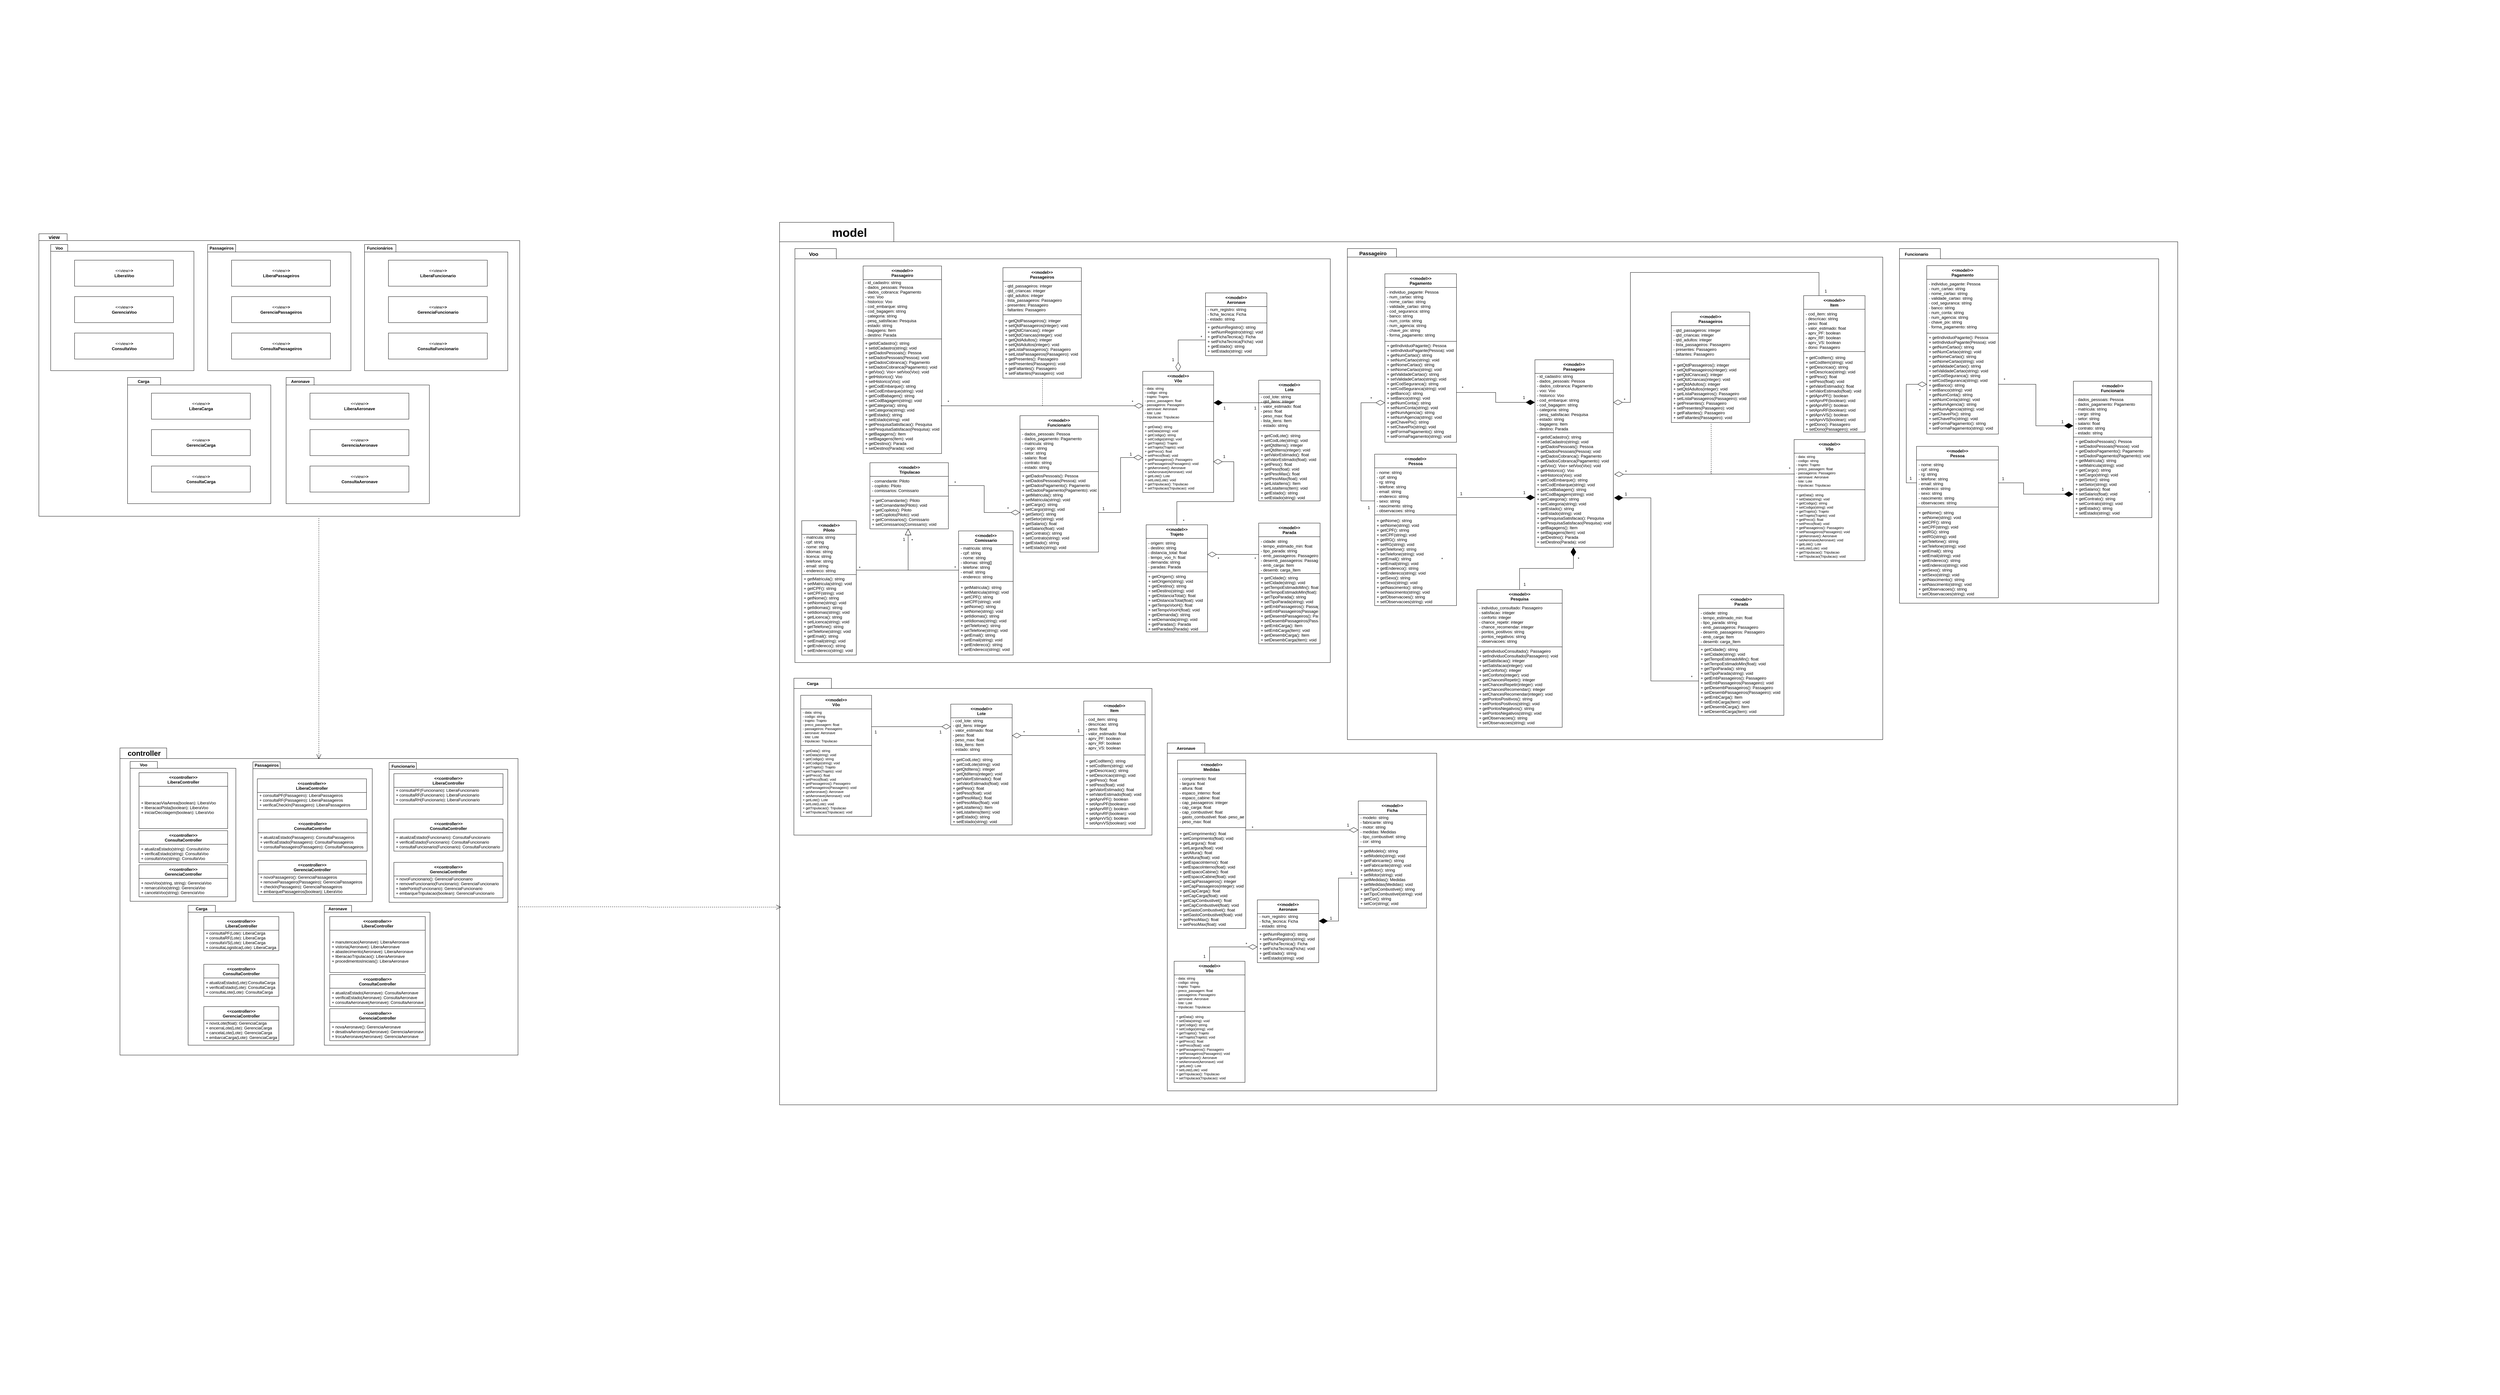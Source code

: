 <mxfile version="20.1.1" type="google"><diagram id="boPM4Eb85euxUXO5vfOb" name="Pacotes"><mxGraphModel grid="1" page="1" gridSize="10" guides="1" tooltips="1" connect="1" arrows="1" fold="1" pageScale="1" pageWidth="827" pageHeight="1169" math="0" shadow="0"><root><mxCell id="0"/><mxCell id="1" parent="0"/><mxCell id="NTVW2RpDUgDZjwOJ6Y9m-7" value="" style="group" connectable="0" vertex="1" parent="1"><mxGeometry x="760" y="-2190" width="5650" height="4090" as="geometry"/></mxCell><mxCell id="NTVW2RpDUgDZjwOJ6Y9m-3" value="" style="group" connectable="0" vertex="1" parent="NTVW2RpDUgDZjwOJ6Y9m-7"><mxGeometry x="-959" y="1689" width="1650" height="1405.18" as="geometry"/></mxCell><mxCell id="NTVW2RpDUgDZjwOJ6Y9m-45" value="" style="group" connectable="0" vertex="1" parent="NTVW2RpDUgDZjwOJ6Y9m-3"><mxGeometry x="-720" y="-1043" width="1523" height="868" as="geometry"/></mxCell><mxCell id="NTVW2RpDUgDZjwOJ6Y9m-1" value="" style="shape=folder;fontStyle=1;spacingTop=10;tabWidth=50;tabHeight=20;tabPosition=left;html=1;" vertex="1" parent="NTVW2RpDUgDZjwOJ6Y9m-45"><mxGeometry x="113" y="39.46" width="1410" height="828.54" as="geometry"/></mxCell><mxCell id="NTVW2RpDUgDZjwOJ6Y9m-2" value="view" style="text;align=center;fontStyle=1;verticalAlign=middle;spacingLeft=3;spacingRight=3;strokeColor=none;rotatable=0;points=[[0,0.5],[1,0.5]];portConstraint=eastwest;fontSize=15;" vertex="1" parent="NTVW2RpDUgDZjwOJ6Y9m-45"><mxGeometry x="-1" y="-1" width="318.072" height="99.3" as="geometry"/></mxCell><mxCell id="NTVW2RpDUgDZjwOJ6Y9m-10" value="" style="group" connectable="0" vertex="1" parent="NTVW2RpDUgDZjwOJ6Y9m-45"><mxGeometry x="132.64" y="68" width="435" height="373" as="geometry"/></mxCell><mxCell id="NTVW2RpDUgDZjwOJ6Y9m-11" value="&lt;div&gt;&lt;br&gt;&lt;/div&gt;" style="shape=folder;fontStyle=1;spacingTop=10;tabWidth=50;tabHeight=20;tabPosition=left;html=1;" vertex="1" parent="NTVW2RpDUgDZjwOJ6Y9m-10"><mxGeometry x="15" y="3" width="420" height="370" as="geometry"/></mxCell><mxCell id="NTVW2RpDUgDZjwOJ6Y9m-12" value="" style="group" connectable="0" vertex="1" parent="NTVW2RpDUgDZjwOJ6Y9m-10"><mxGeometry x="85" y="49" width="290" height="290" as="geometry"/></mxCell><mxCell id="NTVW2RpDUgDZjwOJ6Y9m-13" value="&lt;div&gt;&amp;lt;&amp;lt;view&amp;gt;&lt;b&gt;&amp;gt;&lt;/b&gt;&lt;/div&gt;&lt;b&gt;LiberaVoo&lt;/b&gt;" style="html=1;" vertex="1" parent="NTVW2RpDUgDZjwOJ6Y9m-12"><mxGeometry width="290" height="76.316" as="geometry"/></mxCell><mxCell id="NTVW2RpDUgDZjwOJ6Y9m-14" value="&lt;div&gt;&amp;lt;&amp;lt;view&amp;gt;&lt;b&gt;&amp;gt;&lt;/b&gt;&lt;/div&gt;&lt;b&gt;ConsultaVoo&lt;/b&gt;" style="html=1;" vertex="1" parent="NTVW2RpDUgDZjwOJ6Y9m-12"><mxGeometry y="213.684" width="290" height="76.316" as="geometry"/></mxCell><mxCell id="NTVW2RpDUgDZjwOJ6Y9m-15" value="&lt;div&gt;&amp;lt;&amp;lt;view&amp;gt;&lt;b&gt;&amp;gt;&lt;/b&gt;&lt;/div&gt;&lt;b&gt;GerenciaVoo&lt;/b&gt;" style="html=1;" vertex="1" parent="NTVW2RpDUgDZjwOJ6Y9m-12"><mxGeometry y="106.842" width="290" height="76.316" as="geometry"/></mxCell><mxCell id="NTVW2RpDUgDZjwOJ6Y9m-16" value="Voo" style="text;align=center;fontStyle=1;verticalAlign=middle;spacingLeft=3;spacingRight=3;strokeColor=none;rotatable=0;points=[[0,0.5],[1,0.5]];portConstraint=eastwest;startSize=40;" vertex="1" parent="NTVW2RpDUgDZjwOJ6Y9m-10"><mxGeometry width="80" height="26" as="geometry"/></mxCell><mxCell id="NTVW2RpDUgDZjwOJ6Y9m-17" value="" style="group" connectable="0" vertex="1" parent="NTVW2RpDUgDZjwOJ6Y9m-45"><mxGeometry x="593" y="68" width="435" height="373" as="geometry"/></mxCell><mxCell id="NTVW2RpDUgDZjwOJ6Y9m-18" value="&lt;div&gt;&lt;br&gt;&lt;/div&gt;" style="shape=folder;fontStyle=1;spacingTop=10;tabWidth=82;tabHeight=22;tabPosition=left;html=1;" vertex="1" parent="NTVW2RpDUgDZjwOJ6Y9m-17"><mxGeometry x="15" y="3" width="420" height="370" as="geometry"/></mxCell><mxCell id="NTVW2RpDUgDZjwOJ6Y9m-19" value="" style="group" connectable="0" vertex="1" parent="NTVW2RpDUgDZjwOJ6Y9m-17"><mxGeometry x="85" y="49" width="290" height="290" as="geometry"/></mxCell><mxCell id="NTVW2RpDUgDZjwOJ6Y9m-20" value="&lt;div&gt;&amp;lt;&amp;lt;view&amp;gt;&lt;b&gt;&amp;gt;&lt;/b&gt;&lt;/div&gt;&lt;b&gt;LiberaPassageiros&lt;/b&gt;" style="html=1;" vertex="1" parent="NTVW2RpDUgDZjwOJ6Y9m-19"><mxGeometry width="290" height="76.316" as="geometry"/></mxCell><mxCell id="NTVW2RpDUgDZjwOJ6Y9m-21" value="&lt;div&gt;&amp;lt;&amp;lt;view&amp;gt;&lt;b&gt;&amp;gt;&lt;/b&gt;&lt;/div&gt;&lt;b&gt;ConsultaPassageiros&lt;/b&gt;" style="html=1;" vertex="1" parent="NTVW2RpDUgDZjwOJ6Y9m-19"><mxGeometry y="213.684" width="290" height="76.316" as="geometry"/></mxCell><mxCell id="NTVW2RpDUgDZjwOJ6Y9m-22" value="&lt;div&gt;&amp;lt;&amp;lt;view&amp;gt;&lt;b&gt;&amp;gt;&lt;/b&gt;&lt;/div&gt;&lt;b&gt;GerenciaPassageiros&lt;/b&gt;" style="html=1;" vertex="1" parent="NTVW2RpDUgDZjwOJ6Y9m-19"><mxGeometry y="106.842" width="290" height="76.316" as="geometry"/></mxCell><mxCell id="NTVW2RpDUgDZjwOJ6Y9m-23" value="Passageiros" style="text;align=center;fontStyle=1;verticalAlign=middle;spacingLeft=3;spacingRight=3;strokeColor=none;rotatable=0;points=[[0,0.5],[1,0.5]];portConstraint=eastwest;startSize=40;" vertex="1" parent="NTVW2RpDUgDZjwOJ6Y9m-17"><mxGeometry x="16" width="80" height="26" as="geometry"/></mxCell><mxCell id="NTVW2RpDUgDZjwOJ6Y9m-24" value="" style="group" connectable="0" vertex="1" parent="NTVW2RpDUgDZjwOJ6Y9m-45"><mxGeometry x="1053" y="68" width="435" height="373" as="geometry"/></mxCell><mxCell id="NTVW2RpDUgDZjwOJ6Y9m-25" value="&lt;div&gt;&lt;br&gt;&lt;/div&gt;" style="shape=folder;fontStyle=1;spacingTop=10;tabWidth=92;tabHeight=22;tabPosition=left;html=1;" vertex="1" parent="NTVW2RpDUgDZjwOJ6Y9m-24"><mxGeometry x="15" y="3" width="420" height="370" as="geometry"/></mxCell><mxCell id="NTVW2RpDUgDZjwOJ6Y9m-26" value="" style="group" connectable="0" vertex="1" parent="NTVW2RpDUgDZjwOJ6Y9m-24"><mxGeometry x="85" y="49" width="290" height="290" as="geometry"/></mxCell><mxCell id="NTVW2RpDUgDZjwOJ6Y9m-27" value="&lt;div&gt;&amp;lt;&amp;lt;view&amp;gt;&lt;b&gt;&amp;gt;&lt;/b&gt;&lt;/div&gt;&lt;b&gt;LiberaFuncionario&lt;/b&gt;" style="html=1;" vertex="1" parent="NTVW2RpDUgDZjwOJ6Y9m-26"><mxGeometry width="290" height="76.316" as="geometry"/></mxCell><mxCell id="NTVW2RpDUgDZjwOJ6Y9m-28" value="&lt;div&gt;&amp;lt;&amp;lt;view&amp;gt;&lt;b&gt;&amp;gt;&lt;/b&gt;&lt;/div&gt;&lt;b&gt;ConsultaFuncionario&lt;/b&gt;" style="html=1;" vertex="1" parent="NTVW2RpDUgDZjwOJ6Y9m-26"><mxGeometry y="213.684" width="290" height="76.316" as="geometry"/></mxCell><mxCell id="NTVW2RpDUgDZjwOJ6Y9m-29" value="&lt;div&gt;&amp;lt;&amp;lt;view&amp;gt;&lt;b&gt;&amp;gt;&lt;/b&gt;&lt;/div&gt;&lt;b&gt;GerenciaFuncionario&lt;/b&gt;" style="html=1;" vertex="1" parent="NTVW2RpDUgDZjwOJ6Y9m-26"><mxGeometry y="106.842" width="290" height="76.316" as="geometry"/></mxCell><mxCell id="NTVW2RpDUgDZjwOJ6Y9m-30" value="Funcionários" style="text;align=center;fontStyle=1;verticalAlign=middle;spacingLeft=3;spacingRight=3;strokeColor=none;rotatable=0;points=[[0,0.5],[1,0.5]];portConstraint=eastwest;startSize=40;" vertex="1" parent="NTVW2RpDUgDZjwOJ6Y9m-24"><mxGeometry x="20" width="80" height="26" as="geometry"/></mxCell><mxCell id="NTVW2RpDUgDZjwOJ6Y9m-31" value="" style="group" connectable="0" vertex="1" parent="NTVW2RpDUgDZjwOJ6Y9m-45"><mxGeometry x="358.07" y="458" width="435" height="373" as="geometry"/></mxCell><mxCell id="NTVW2RpDUgDZjwOJ6Y9m-32" value="&lt;div&gt;&lt;br&gt;&lt;/div&gt;" style="shape=folder;fontStyle=1;spacingTop=10;tabWidth=97;tabHeight=22;tabPosition=left;html=1;" vertex="1" parent="NTVW2RpDUgDZjwOJ6Y9m-31"><mxGeometry x="15" y="3" width="420" height="370" as="geometry"/></mxCell><mxCell id="NTVW2RpDUgDZjwOJ6Y9m-33" value="" style="group" connectable="0" vertex="1" parent="NTVW2RpDUgDZjwOJ6Y9m-31"><mxGeometry x="85" y="49" width="290" height="290" as="geometry"/></mxCell><mxCell id="NTVW2RpDUgDZjwOJ6Y9m-34" value="&lt;div&gt;&amp;lt;&amp;lt;view&amp;gt;&lt;b&gt;&amp;gt;&lt;/b&gt;&lt;/div&gt;&lt;b&gt;LiberaCarga&lt;/b&gt;" style="html=1;" vertex="1" parent="NTVW2RpDUgDZjwOJ6Y9m-33"><mxGeometry width="290" height="76.316" as="geometry"/></mxCell><mxCell id="NTVW2RpDUgDZjwOJ6Y9m-35" value="&lt;div&gt;&amp;lt;&amp;lt;view&amp;gt;&lt;b&gt;&amp;gt;&lt;/b&gt;&lt;/div&gt;&lt;b&gt;ConsultaCarga&lt;/b&gt;" style="html=1;" vertex="1" parent="NTVW2RpDUgDZjwOJ6Y9m-33"><mxGeometry y="213.684" width="290" height="76.316" as="geometry"/></mxCell><mxCell id="NTVW2RpDUgDZjwOJ6Y9m-36" value="&lt;div&gt;&amp;lt;&amp;lt;view&amp;gt;&lt;b&gt;&amp;gt;&lt;/b&gt;&lt;/div&gt;&lt;b&gt;GerenciaCarga&lt;/b&gt;" style="html=1;" vertex="1" parent="NTVW2RpDUgDZjwOJ6Y9m-33"><mxGeometry y="106.842" width="290" height="76.316" as="geometry"/></mxCell><mxCell id="NTVW2RpDUgDZjwOJ6Y9m-37" value="Carga" style="text;align=center;fontStyle=1;verticalAlign=middle;spacingLeft=3;spacingRight=3;strokeColor=none;rotatable=0;points=[[0,0.5],[1,0.5]];portConstraint=eastwest;startSize=40;" vertex="1" parent="NTVW2RpDUgDZjwOJ6Y9m-31"><mxGeometry x="21.93" y="1" width="80" height="26" as="geometry"/></mxCell><mxCell id="NTVW2RpDUgDZjwOJ6Y9m-38" value="" style="group" connectable="0" vertex="1" parent="NTVW2RpDUgDZjwOJ6Y9m-45"><mxGeometry x="823" y="458" width="435" height="373" as="geometry"/></mxCell><mxCell id="NTVW2RpDUgDZjwOJ6Y9m-39" value="&lt;div&gt;&lt;br&gt;&lt;/div&gt;" style="shape=folder;fontStyle=1;spacingTop=10;tabWidth=82;tabHeight=22;tabPosition=left;html=1;" vertex="1" parent="NTVW2RpDUgDZjwOJ6Y9m-38"><mxGeometry x="15" y="3" width="420" height="370" as="geometry"/></mxCell><mxCell id="NTVW2RpDUgDZjwOJ6Y9m-40" value="" style="group" connectable="0" vertex="1" parent="NTVW2RpDUgDZjwOJ6Y9m-38"><mxGeometry x="85" y="49" width="290" height="290" as="geometry"/></mxCell><mxCell id="NTVW2RpDUgDZjwOJ6Y9m-41" value="&lt;div&gt;&amp;lt;&amp;lt;view&amp;gt;&lt;b&gt;&amp;gt;&lt;/b&gt;&lt;/div&gt;&lt;b&gt;LiberaAeronave&lt;/b&gt;" style="html=1;" vertex="1" parent="NTVW2RpDUgDZjwOJ6Y9m-40"><mxGeometry width="290" height="76.316" as="geometry"/></mxCell><mxCell id="NTVW2RpDUgDZjwOJ6Y9m-42" value="&lt;div&gt;&amp;lt;&amp;lt;view&amp;gt;&lt;b&gt;&amp;gt;&lt;/b&gt;&lt;/div&gt;&lt;b&gt;ConsultaAeronave&lt;/b&gt;" style="html=1;" vertex="1" parent="NTVW2RpDUgDZjwOJ6Y9m-40"><mxGeometry y="213.684" width="290" height="76.316" as="geometry"/></mxCell><mxCell id="NTVW2RpDUgDZjwOJ6Y9m-43" value="&lt;div&gt;&amp;lt;&amp;lt;view&amp;gt;&lt;b&gt;&amp;gt;&lt;/b&gt;&lt;/div&gt;&lt;b&gt;GerenciaAeronave&lt;/b&gt;" style="html=1;" vertex="1" parent="NTVW2RpDUgDZjwOJ6Y9m-40"><mxGeometry y="106.842" width="290" height="76.316" as="geometry"/></mxCell><mxCell id="NTVW2RpDUgDZjwOJ6Y9m-44" value="Aeronave" style="text;align=center;fontStyle=1;verticalAlign=middle;spacingLeft=3;spacingRight=3;strokeColor=none;rotatable=0;points=[[0,0.5],[1,0.5]];portConstraint=eastwest;startSize=40;" vertex="1" parent="NTVW2RpDUgDZjwOJ6Y9m-38"><mxGeometry x="17" y="1" width="80" height="26" as="geometry"/></mxCell><mxCell id="NTVW2RpDUgDZjwOJ6Y9m-4" value="" style="group" connectable="0" vertex="1" parent="NTVW2RpDUgDZjwOJ6Y9m-3"><mxGeometry x="-660" y="120" width="1470" height="1285.18" as="geometry"/></mxCell><mxCell id="NTVW2RpDUgDZjwOJ6Y9m-100" value="" style="group" connectable="0" vertex="1" parent="NTVW2RpDUgDZjwOJ6Y9m-4"><mxGeometry x="221.181" y="359.999" width="1248.819" height="925.181" as="geometry"/></mxCell><mxCell id="NTVW2RpDUgDZjwOJ6Y9m-5" value="" style="shape=folder;fontStyle=1;spacingTop=10;tabWidth=137;tabHeight=31;tabPosition=left;html=1;" vertex="1" parent="NTVW2RpDUgDZjwOJ6Y9m-100"><mxGeometry x="69.589" y="24.451" width="1167.23" height="900.73" as="geometry"/></mxCell><mxCell id="NTVW2RpDUgDZjwOJ6Y9m-6" value="controller" style="text;align=center;fontStyle=1;verticalAlign=middle;spacingLeft=3;spacingRight=3;strokeColor=none;rotatable=0;points=[[0,0.5],[1,0.5]];portConstraint=eastwest;fontSize=21;" vertex="1" parent="NTVW2RpDUgDZjwOJ6Y9m-100"><mxGeometry y="-2" width="281.446" height="80.35" as="geometry"/></mxCell><mxCell id="NTVW2RpDUgDZjwOJ6Y9m-308" value="" style="group" connectable="0" vertex="1" parent="NTVW2RpDUgDZjwOJ6Y9m-100"><mxGeometry x="292.449" y="56.181" width="530" height="419" as="geometry"/></mxCell><mxCell id="NTVW2RpDUgDZjwOJ6Y9m-309" value="" style="group" connectable="0" vertex="1" parent="NTVW2RpDUgDZjwOJ6Y9m-308"><mxGeometry x="120" width="410" height="419" as="geometry"/></mxCell><mxCell id="NTVW2RpDUgDZjwOJ6Y9m-310" value="" style="shape=folder;fontStyle=1;spacingTop=10;tabWidth=80;tabHeight=20;tabPosition=left;html=1;" vertex="1" parent="NTVW2RpDUgDZjwOJ6Y9m-309"><mxGeometry x="47" y="9" width="350" height="410" as="geometry"/></mxCell><mxCell id="NTVW2RpDUgDZjwOJ6Y9m-311" value="Passageiros " style="text;align=center;fontStyle=1;verticalAlign=middle;spacingLeft=3;spacingRight=3;strokeColor=none;rotatable=0;points=[[0,0.5],[1,0.5]];portConstraint=eastwest;" vertex="1" parent="NTVW2RpDUgDZjwOJ6Y9m-309"><mxGeometry x="20" width="134.857" height="37.038" as="geometry"/></mxCell><mxCell id="NTVW2RpDUgDZjwOJ6Y9m-312" value="&lt;&lt;controller&gt;&gt;&#xA;ConsultaController" style="swimlane;fontStyle=1;align=center;verticalAlign=top;childLayout=stackLayout;horizontal=1;startSize=40;horizontalStack=0;resizeParent=1;resizeParentMax=0;resizeLast=0;collapsible=1;marginBottom=0;" vertex="1" parent="NTVW2RpDUgDZjwOJ6Y9m-309"><mxGeometry x="62" y="177.0" width="320" height="94" as="geometry"><mxRectangle x="380" y="-680" width="80" height="30" as="alternateBounds"/></mxGeometry></mxCell><mxCell id="NTVW2RpDUgDZjwOJ6Y9m-313" value="+ atualizaEstado(Passageiro): ConsultaPassageiros&#xA;+ verificaEstado(Passageiro): ConsultaPassageiros&#xA;+ consultaPassageiro(Passageiro): ConsultaPassageiros &#xA;" style="text;strokeColor=none;fillColor=none;align=left;verticalAlign=top;spacingLeft=4;spacingRight=4;overflow=hidden;rotatable=0;points=[[0,0.5],[1,0.5]];portConstraint=eastwest;" vertex="1" parent="NTVW2RpDUgDZjwOJ6Y9m-312"><mxGeometry y="40" width="320" height="54" as="geometry"/></mxCell><mxCell id="NTVW2RpDUgDZjwOJ6Y9m-314" value="&lt;&lt;controller&gt;&gt;&#xA;LiberaController" style="swimlane;fontStyle=1;align=center;verticalAlign=top;childLayout=stackLayout;horizontal=1;startSize=40;horizontalStack=0;resizeParent=1;resizeParentMax=0;resizeLast=0;collapsible=1;marginBottom=0;" vertex="1" parent="NTVW2RpDUgDZjwOJ6Y9m-309"><mxGeometry x="60" y="58.85" width="320" height="90" as="geometry"><mxRectangle x="380" y="-680" width="80" height="30" as="alternateBounds"/></mxGeometry></mxCell><mxCell id="NTVW2RpDUgDZjwOJ6Y9m-315" value="+ consultaPF(Passageiro): LiberaPassageiros&#xA;+ consultaRF(Passageiro): LiberaPassageiros&#xA;+ verificaCheckIn(Passageiro): LiberaPassageiros&#xA;" style="text;strokeColor=none;fillColor=none;align=left;verticalAlign=middle;spacingLeft=4;spacingRight=4;overflow=hidden;rotatable=0;points=[[0,0.5],[1,0.5]];portConstraint=eastwest;" vertex="1" parent="NTVW2RpDUgDZjwOJ6Y9m-314"><mxGeometry y="40" width="320" height="50" as="geometry"/></mxCell><mxCell id="NTVW2RpDUgDZjwOJ6Y9m-316" value="&lt;&lt;controller&gt;&gt;&#xA;GerenciaController" style="swimlane;fontStyle=1;align=center;verticalAlign=top;childLayout=stackLayout;horizontal=1;startSize=40;horizontalStack=0;resizeParent=1;resizeParentMax=0;resizeLast=0;collapsible=1;marginBottom=0;" vertex="1" parent="NTVW2RpDUgDZjwOJ6Y9m-309"><mxGeometry x="62" y="298" width="318" height="100" as="geometry"><mxRectangle x="380" y="-680" width="80" height="30" as="alternateBounds"/></mxGeometry></mxCell><mxCell id="NTVW2RpDUgDZjwOJ6Y9m-317" value="+ novoPassageiro(): GerenciaPassageiros&#xA;+ removePassageiro(Passageiro): GerenciaPassageiros&#xA;+ checkIn(Passageiro): GerenciaPassageiros&#xA;+ embarquePassageiros(boolean): LiberaVoo" style="text;strokeColor=none;fillColor=none;align=left;verticalAlign=middle;spacingLeft=4;spacingRight=4;overflow=hidden;rotatable=0;points=[[0,0.5],[1,0.5]];portConstraint=eastwest;" vertex="1" parent="NTVW2RpDUgDZjwOJ6Y9m-316"><mxGeometry y="40" width="318" height="60" as="geometry"/></mxCell><mxCell id="NTVW2RpDUgDZjwOJ6Y9m-318" value="" style="group" connectable="0" vertex="1" parent="NTVW2RpDUgDZjwOJ6Y9m-100"><mxGeometry x="792.819" y="58.181" width="450" height="419" as="geometry"/></mxCell><mxCell id="NTVW2RpDUgDZjwOJ6Y9m-319" value="" style="group" connectable="0" vertex="1" parent="NTVW2RpDUgDZjwOJ6Y9m-318"><mxGeometry x="76" width="374" height="419" as="geometry"/></mxCell><mxCell id="NTVW2RpDUgDZjwOJ6Y9m-320" value="" style="shape=folder;fontStyle=1;spacingTop=10;tabWidth=80;tabHeight=20;tabPosition=left;html=1;" vertex="1" parent="NTVW2RpDUgDZjwOJ6Y9m-319"><mxGeometry x="-10" y="9" width="348" height="410" as="geometry"/></mxCell><mxCell id="NTVW2RpDUgDZjwOJ6Y9m-321" value="" style="group" connectable="0" vertex="1" parent="NTVW2RpDUgDZjwOJ6Y9m-319"><mxGeometry x="54" y="48.85" width="320" height="357" as="geometry"/></mxCell><mxCell id="NTVW2RpDUgDZjwOJ6Y9m-322" value="&lt;&lt;controller&gt;&gt;&#xA;GerenciaController" style="swimlane;fontStyle=1;align=center;verticalAlign=top;childLayout=stackLayout;horizontal=1;startSize=40;horizontalStack=0;resizeParent=1;resizeParentMax=0;resizeLast=0;collapsible=1;marginBottom=0;" vertex="1" parent="NTVW2RpDUgDZjwOJ6Y9m-321"><mxGeometry x="-50" y="253" width="320" height="104" as="geometry"><mxRectangle x="380" y="-680" width="80" height="30" as="alternateBounds"/></mxGeometry></mxCell><mxCell id="NTVW2RpDUgDZjwOJ6Y9m-323" value="+ novoFuncionario(): GerenciaFuncionario&#xA;+ removeFuncionario(Funcionario): GerenciaFuncionario&#xA;+ batePonto(Funcionario): GerenciaFuncionario&#xA;+ embarqueTripulacao(boolean): GerenciaFuncionario&#xA; " style="text;strokeColor=none;fillColor=none;align=left;verticalAlign=middle;spacingLeft=4;spacingRight=4;overflow=hidden;rotatable=0;points=[[0,0.5],[1,0.5]];portConstraint=eastwest;" vertex="1" parent="NTVW2RpDUgDZjwOJ6Y9m-322"><mxGeometry y="40" width="320" height="64" as="geometry"/></mxCell><mxCell id="NTVW2RpDUgDZjwOJ6Y9m-324" value="&lt;&lt;controller&gt;&gt;&#xA;LiberaController" style="swimlane;fontStyle=1;align=center;verticalAlign=top;childLayout=stackLayout;horizontal=1;startSize=40;horizontalStack=0;resizeParent=1;resizeParentMax=0;resizeLast=0;collapsible=1;marginBottom=0;" vertex="1" parent="NTVW2RpDUgDZjwOJ6Y9m-321"><mxGeometry x="-50" y="-7" width="320" height="90" as="geometry"><mxRectangle x="380" y="-680" width="80" height="30" as="alternateBounds"/></mxGeometry></mxCell><mxCell id="NTVW2RpDUgDZjwOJ6Y9m-325" value="+ consultaPF(Funcionario): LiberaFuncionario&#xA;+ consultaRF(Funcionario): LiberaFuncionario&#xA;+ consultaRH(Funcionario): LiberaFuncionario&#xA;" style="text;strokeColor=none;fillColor=none;align=left;verticalAlign=middle;spacingLeft=4;spacingRight=4;overflow=hidden;rotatable=0;points=[[0,0.5],[1,0.5]];portConstraint=eastwest;" vertex="1" parent="NTVW2RpDUgDZjwOJ6Y9m-324"><mxGeometry y="40" width="320" height="50" as="geometry"/></mxCell><mxCell id="NTVW2RpDUgDZjwOJ6Y9m-326" value="&lt;&lt;controller&gt;&gt;&#xA;ConsultaController" style="swimlane;fontStyle=1;align=center;verticalAlign=top;childLayout=stackLayout;horizontal=1;startSize=40;horizontalStack=0;resizeParent=1;resizeParentMax=0;resizeLast=0;collapsible=1;marginBottom=0;" vertex="1" parent="NTVW2RpDUgDZjwOJ6Y9m-321"><mxGeometry x="-50" y="126" width="320" height="94" as="geometry"><mxRectangle x="380" y="-680" width="80" height="30" as="alternateBounds"/></mxGeometry></mxCell><mxCell id="NTVW2RpDUgDZjwOJ6Y9m-327" value="+ atualizaEstado(Funcionario): ConsultaFuncionario &#xA;+ verificaEstado(Funcionario): ConsultaFuncionario&#xA;+ consultaFuncionario(Funcionario): ConsultaFuncionario&#xA; &#xA;" style="text;strokeColor=none;fillColor=none;align=left;verticalAlign=top;spacingLeft=4;spacingRight=4;overflow=hidden;rotatable=0;points=[[0,0.5],[1,0.5]];portConstraint=eastwest;" vertex="1" parent="NTVW2RpDUgDZjwOJ6Y9m-326"><mxGeometry y="40" width="320" height="54" as="geometry"/></mxCell><mxCell id="NTVW2RpDUgDZjwOJ6Y9m-328" value="Funcionario" style="text;align=center;fontStyle=1;verticalAlign=middle;spacingLeft=3;spacingRight=3;strokeColor=none;rotatable=0;points=[[0,0.5],[1,0.5]];portConstraint=eastwest;" vertex="1" parent="NTVW2RpDUgDZjwOJ6Y9m-319"><mxGeometry x="-36" y="1" width="134.857" height="37.038" as="geometry"/></mxCell><mxCell id="NTVW2RpDUgDZjwOJ6Y9m-46" value="" style="group" connectable="0" vertex="1" parent="NTVW2RpDUgDZjwOJ6Y9m-4"><mxGeometry x="172.63" y="415.18" width="338" height="419" as="geometry"/></mxCell><mxCell id="NTVW2RpDUgDZjwOJ6Y9m-47" value="" style="group" connectable="0" vertex="1" parent="NTVW2RpDUgDZjwOJ6Y9m-46"><mxGeometry x="120" width="338" height="419" as="geometry"/></mxCell><mxCell id="NTVW2RpDUgDZjwOJ6Y9m-48" value="" style="shape=folder;fontStyle=1;spacingTop=10;tabWidth=80;tabHeight=20;tabPosition=left;html=1;" vertex="1" parent="NTVW2RpDUgDZjwOJ6Y9m-47"><mxGeometry x="28" y="9" width="310" height="410" as="geometry"/></mxCell><mxCell id="NTVW2RpDUgDZjwOJ6Y9m-49" value="" style="group" connectable="0" vertex="1" parent="NTVW2RpDUgDZjwOJ6Y9m-47"><mxGeometry x="54" y="48.85" width="260" height="349.999" as="geometry"/></mxCell><mxCell id="NTVW2RpDUgDZjwOJ6Y9m-50" value="&lt;&lt;controller&gt;&gt;&#xA;GerenciaController" style="swimlane;fontStyle=1;align=center;verticalAlign=top;childLayout=stackLayout;horizontal=1;startSize=40;horizontalStack=0;resizeParent=1;resizeParentMax=0;resizeLast=0;collapsible=1;marginBottom=0;" vertex="1" parent="NTVW2RpDUgDZjwOJ6Y9m-49"><mxGeometry y="263" width="260" height="94" as="geometry"><mxRectangle x="380" y="-680" width="80" height="30" as="alternateBounds"/></mxGeometry></mxCell><mxCell id="NTVW2RpDUgDZjwOJ6Y9m-51" value="+ novoVoo(string, string): GerenciaVoo&#xA;+ remarcaVoo(string): GerenciaVoo&#xA;+ cancelaVoo(string): GerenciaVoo " style="text;strokeColor=none;fillColor=none;align=left;verticalAlign=middle;spacingLeft=4;spacingRight=4;overflow=hidden;rotatable=0;points=[[0,0.5],[1,0.5]];portConstraint=eastwest;" vertex="1" parent="NTVW2RpDUgDZjwOJ6Y9m-50"><mxGeometry y="40" width="260" height="54" as="geometry"/></mxCell><mxCell id="NTVW2RpDUgDZjwOJ6Y9m-52" value="&lt;&lt;controller&gt;&gt;&#xA;LiberaController" style="swimlane;fontStyle=1;align=center;verticalAlign=top;childLayout=stackLayout;horizontal=1;startSize=40;horizontalStack=0;resizeParent=1;resizeParentMax=0;resizeLast=0;collapsible=1;marginBottom=0;" vertex="1" parent="NTVW2RpDUgDZjwOJ6Y9m-49"><mxGeometry y="-7" width="260" height="164" as="geometry"><mxRectangle x="380" y="-680" width="80" height="30" as="alternateBounds"/></mxGeometry></mxCell><mxCell id="NTVW2RpDUgDZjwOJ6Y9m-53" value="+ liberacaoViaAerea(boolean): LiberaVoo &#xA;+ liberacaoPista(boolean): LiberaVoo &#xA;+ iniciarDecolagem(boolean): LiberaVoo " style="text;strokeColor=none;fillColor=none;align=left;verticalAlign=middle;spacingLeft=4;spacingRight=4;overflow=hidden;rotatable=0;points=[[0,0.5],[1,0.5]];portConstraint=eastwest;" vertex="1" parent="NTVW2RpDUgDZjwOJ6Y9m-52"><mxGeometry y="40" width="260" height="124" as="geometry"/></mxCell><mxCell id="NTVW2RpDUgDZjwOJ6Y9m-54" value="&lt;&lt;controller&gt;&gt;&#xA;ConsultaController" style="swimlane;fontStyle=1;align=center;verticalAlign=top;childLayout=stackLayout;horizontal=1;startSize=40;horizontalStack=0;resizeParent=1;resizeParentMax=0;resizeLast=0;collapsible=1;marginBottom=0;" vertex="1" parent="NTVW2RpDUgDZjwOJ6Y9m-49"><mxGeometry y="163" width="260" height="94" as="geometry"><mxRectangle x="380" y="-680" width="80" height="30" as="alternateBounds"/></mxGeometry></mxCell><mxCell id="NTVW2RpDUgDZjwOJ6Y9m-55" value="+ atualizaEstado(string): ConsultaVoo &#xA;+ verificaEstado(string): ConsultaVoo&#xA;+ consultaVoo(string): ConsultaVoo&#xA; &#xA;" style="text;strokeColor=none;fillColor=none;align=left;verticalAlign=top;spacingLeft=4;spacingRight=4;overflow=hidden;rotatable=0;points=[[0,0.5],[1,0.5]];portConstraint=eastwest;" vertex="1" parent="NTVW2RpDUgDZjwOJ6Y9m-54"><mxGeometry y="40" width="260" height="54" as="geometry"/></mxCell><mxCell id="NTVW2RpDUgDZjwOJ6Y9m-56" value="Voo" style="text;align=center;fontStyle=1;verticalAlign=middle;spacingLeft=3;spacingRight=3;strokeColor=none;rotatable=0;points=[[0,0.5],[1,0.5]];portConstraint=eastwest;" vertex="1" parent="NTVW2RpDUgDZjwOJ6Y9m-47"><mxGeometry width="134.857" height="37.038" as="geometry"/></mxCell><mxCell id="NTVW2RpDUgDZjwOJ6Y9m-352" value="Use" style="endArrow=open;endSize=12;dashed=1;rounded=0;fontSize=21;edgeStyle=orthogonalEdgeStyle;startArrow=none;startFill=0;strokeColor=default;html=1;fontColor=none;noLabel=1;" edge="1" parent="NTVW2RpDUgDZjwOJ6Y9m-3"><mxGeometry width="160" relative="1" as="geometry"><mxPoint x="214" y="-170" as="sourcePoint"/><mxPoint x="214" y="537" as="targetPoint"/></mxGeometry></mxCell><mxCell id="NTVW2RpDUgDZjwOJ6Y9m-8" value="" style="shape=folder;fontStyle=1;spacingTop=10;tabWidth=335;tabHeight=57;tabPosition=left;html=1;" vertex="1" parent="NTVW2RpDUgDZjwOJ6Y9m-7"><mxGeometry x="606" y="652" width="4100" height="2588" as="geometry"/></mxCell><mxCell id="NTVW2RpDUgDZjwOJ6Y9m-9" value="model" style="text;align=center;fontStyle=1;verticalAlign=middle;spacingLeft=3;spacingRight=3;strokeColor=none;rotatable=0;points=[[0,0.5],[1,0.5]];portConstraint=eastwest;fontSize=35;" vertex="1" parent="NTVW2RpDUgDZjwOJ6Y9m-7"><mxGeometry x="611" y="640" width="400" height="76" as="geometry"/></mxCell><mxCell id="NTVW2RpDUgDZjwOJ6Y9m-101" value="" style="group" connectable="0" vertex="1" parent="NTVW2RpDUgDZjwOJ6Y9m-7"><mxGeometry x="611" y="729" width="1610" height="1214" as="geometry"/></mxCell><mxCell id="NTVW2RpDUgDZjwOJ6Y9m-102" value="" style="shape=folder;fontStyle=1;spacingTop=10;tabWidth=46;tabHeight=30;tabPosition=left;html=1;startSize=40;" vertex="1" parent="NTVW2RpDUgDZjwOJ6Y9m-101"><mxGeometry x="40" width="1570" height="1214" as="geometry"/></mxCell><mxCell id="NTVW2RpDUgDZjwOJ6Y9m-103" value="Voo" style="text;align=center;fontStyle=1;verticalAlign=middle;spacingLeft=3;spacingRight=3;strokeColor=none;rotatable=0;points=[[0,0.5],[1,0.5]];portConstraint=eastwest;labelBorderColor=none;fontSize=15;startSize=40;" vertex="1" parent="NTVW2RpDUgDZjwOJ6Y9m-101"><mxGeometry y="2" width="190" height="26" as="geometry"/></mxCell><mxCell id="NTVW2RpDUgDZjwOJ6Y9m-104" value="&lt;&lt;model&gt;&gt;&#xA;Passageiro" style="swimlane;fontStyle=1;align=center;verticalAlign=top;childLayout=stackLayout;horizontal=1;startSize=40;horizontalStack=0;resizeParent=1;resizeParentMax=0;resizeLast=0;collapsible=1;marginBottom=0;" vertex="1" parent="NTVW2RpDUgDZjwOJ6Y9m-101"><mxGeometry x="240" y="51" width="230" height="550" as="geometry"><mxRectangle x="2000" y="540" width="100" height="30" as="alternateBounds"/></mxGeometry></mxCell><mxCell id="NTVW2RpDUgDZjwOJ6Y9m-105" value="- id_cadastro: string&#xA;- dados_pessoais: Pessoa&#xA;- dados_cobranca: Pagamento&#xA;- voo: Voo&#xA;- historico: Voo&#xA;- cod_embarque: string&#xA;- cod_bagagem: string&#xA;- categoria: string&#xA;- pesq_satisfacao: Pesquisa&#xA;- estado: string&#xA;- bagagens: Item &#xA;- destino: Parada" style="text;strokeColor=none;fillColor=none;align=left;verticalAlign=middle;spacingLeft=4;spacingRight=4;overflow=hidden;rotatable=0;points=[[0,0.5],[1,0.5]];portConstraint=eastwest;" vertex="1" parent="NTVW2RpDUgDZjwOJ6Y9m-104"><mxGeometry y="40" width="230" height="170" as="geometry"/></mxCell><mxCell id="NTVW2RpDUgDZjwOJ6Y9m-106" value="" style="line;strokeWidth=1;fillColor=none;align=left;verticalAlign=middle;spacingTop=-1;spacingLeft=3;spacingRight=3;rotatable=0;labelPosition=right;points=[];portConstraint=eastwest;" vertex="1" parent="NTVW2RpDUgDZjwOJ6Y9m-104"><mxGeometry y="210" width="230" height="8" as="geometry"/></mxCell><mxCell id="NTVW2RpDUgDZjwOJ6Y9m-107" value="+ getIdCadastro(): string&#xA;+ setIdCadastro(string): void&#xA;+ getDadosPessoais(): Pessoa&#xA;+ setDadosPessoais(Pessoa): void&#xA;+ getDadosCobranca(): Pagamento&#xA;+ setDadosCobranca(Pagamento): void&#xA;+ getVoo(): Voo+ setVoo(Voo): void&#xA;+ getHistorico(): Voo&#xA;+ setHistorico(Voo): void&#xA;+ getCodEmbarque(): string&#xA;+ setCodEmbarque(string): void&#xA;+ getCodBabagem(): string&#xA;+ setCodBagagem(string): void&#xA;+ getCategoria(): string&#xA;+ setCategoria(string): void&#xA;+ getEstado(): string&#xA;+ setEstado(string): void&#xA;+ getPesquisaSatisfacao(): Pesquisa&#xA;+ setPesquisaSatisfacao(Pesquisa): void&#xA;+ getBagagens(): Item&#xA;+ setBagagens(Item): void&#xA;+ getDestino(): Parada&#xA;+ setDestino(Parada): void&#xA;" style="text;strokeColor=none;fillColor=none;align=left;verticalAlign=middle;spacingLeft=4;spacingRight=4;overflow=hidden;rotatable=0;points=[[0,0.5],[1,0.5]];portConstraint=eastwest;" vertex="1" parent="NTVW2RpDUgDZjwOJ6Y9m-104"><mxGeometry y="218" width="230" height="332" as="geometry"/></mxCell><mxCell id="NTVW2RpDUgDZjwOJ6Y9m-108" value="&lt;&lt;model&gt;&gt;&#xA;Funcionario&#xA;" style="swimlane;fontStyle=1;align=center;verticalAlign=top;childLayout=stackLayout;horizontal=1;startSize=40;horizontalStack=0;resizeParent=1;resizeParentMax=0;resizeLast=0;collapsible=1;marginBottom=0;" vertex="1" parent="NTVW2RpDUgDZjwOJ6Y9m-101"><mxGeometry x="700" y="490" width="230" height="400" as="geometry"/></mxCell><mxCell id="NTVW2RpDUgDZjwOJ6Y9m-109" value="- dados_pessoais: Pessoa&#xA;- dados_pagamento: Pagamento&#xA;- matricula: string&#xA;- cargo: string&#xA;- setor: string&#xA;- salario: float&#xA;- contrato: string&#xA;- estado: string&#xA;" style="text;strokeColor=none;fillColor=none;align=left;verticalAlign=top;spacingLeft=4;spacingRight=4;overflow=hidden;rotatable=0;points=[[0,0.5],[1,0.5]];portConstraint=eastwest;startSize=40;" vertex="1" parent="NTVW2RpDUgDZjwOJ6Y9m-108"><mxGeometry y="40" width="230" height="120" as="geometry"/></mxCell><mxCell id="NTVW2RpDUgDZjwOJ6Y9m-110" value="" style="line;strokeWidth=1;fillColor=none;align=left;verticalAlign=middle;spacingTop=-1;spacingLeft=3;spacingRight=3;rotatable=0;labelPosition=right;points=[];portConstraint=eastwest;startSize=40;" vertex="1" parent="NTVW2RpDUgDZjwOJ6Y9m-108"><mxGeometry y="160" width="230" height="8" as="geometry"/></mxCell><mxCell id="NTVW2RpDUgDZjwOJ6Y9m-111" value="+ getDadosPessoais(): Pessoa&#xA;+ setDadosPessoais(Pessoa): void&#xA;+ getDadosPagamento(): Pagamento&#xA;+ setDadosPagamento(Pagamento): void&#xA;+ getMatricula(): string&#xA;+ setMatricula(string): void&#xA;+ getCargo(): string&#xA;+ setCargo(string): void&#xA;+ getSetor(): string&#xA;+ setSetor(string): void&#xA;+ getSalario(): float&#xA;+ setSalario(float): void&#xA;+ getContrato(): string&#xA;+ setContrato(string): void&#xA;+ getEstado(): string&#xA;+ setEstado(string): void&#xA;" style="text;strokeColor=none;fillColor=none;align=left;verticalAlign=middle;spacingLeft=4;spacingRight=4;overflow=hidden;rotatable=0;points=[[0,0.5],[1,0.5]];portConstraint=eastwest;startSize=40;" vertex="1" parent="NTVW2RpDUgDZjwOJ6Y9m-108"><mxGeometry y="168" width="230" height="232" as="geometry"/></mxCell><mxCell id="NTVW2RpDUgDZjwOJ6Y9m-112" value="*" style="text;html=1;strokeColor=none;fillColor=none;align=center;verticalAlign=middle;whiteSpace=wrap;rounded=0;" vertex="1" parent="NTVW2RpDUgDZjwOJ6Y9m-101"><mxGeometry x="480" y="672" width="60" height="30" as="geometry"/></mxCell><mxCell id="NTVW2RpDUgDZjwOJ6Y9m-113" value="*" style="text;html=1;strokeColor=none;fillColor=none;align=center;verticalAlign=middle;whiteSpace=wrap;rounded=0;" vertex="1" parent="NTVW2RpDUgDZjwOJ6Y9m-101"><mxGeometry x="1150" y="784" width="60" height="30" as="geometry"/></mxCell><mxCell id="NTVW2RpDUgDZjwOJ6Y9m-114" value="" style="endArrow=none;dashed=1;html=1;rounded=0;labelBackgroundColor=#000000;startSize=40;entryX=0.504;entryY=1.008;entryDx=0;entryDy=0;entryPerimeter=0;edgeStyle=orthogonalEdgeStyle;" edge="1" parent="NTVW2RpDUgDZjwOJ6Y9m-101"><mxGeometry width="50" height="50" relative="1" as="geometry"><mxPoint x="766" y="461" as="sourcePoint"/><mxPoint x="765.92" y="380.456" as="targetPoint"/><Array as="points"><mxPoint x="766" y="411"/><mxPoint x="766" y="411"/></Array></mxGeometry></mxCell><mxCell id="NTVW2RpDUgDZjwOJ6Y9m-115" value="*" style="text;html=1;strokeColor=none;fillColor=none;align=center;verticalAlign=middle;whiteSpace=wrap;rounded=0;" vertex="1" parent="NTVW2RpDUgDZjwOJ6Y9m-101"><mxGeometry x="460" y="435" width="60" height="30" as="geometry"/></mxCell><mxCell id="NTVW2RpDUgDZjwOJ6Y9m-116" value="*" style="text;html=1;strokeColor=none;fillColor=none;align=center;verticalAlign=middle;whiteSpace=wrap;rounded=0;" vertex="1" parent="NTVW2RpDUgDZjwOJ6Y9m-101"><mxGeometry x="1000" y="435" width="60" height="30" as="geometry"/></mxCell><mxCell id="NTVW2RpDUgDZjwOJ6Y9m-117" value="&lt;&lt;model&gt;&gt;&#xA;Vôo" style="swimlane;fontStyle=1;align=center;verticalAlign=top;childLayout=stackLayout;horizontal=1;startSize=40;horizontalStack=0;resizeParent=1;resizeParentMax=0;resizeLast=0;collapsible=1;marginBottom=0;" vertex="1" parent="NTVW2RpDUgDZjwOJ6Y9m-7"><mxGeometry x="1671.002" y="1089.003" width="207.8" height="355.255" as="geometry"><mxRectangle x="1360.002" y="-709.997" width="60" height="30" as="alternateBounds"/></mxGeometry></mxCell><mxCell id="NTVW2RpDUgDZjwOJ6Y9m-118" value="- data: string&#xA;- codigo: string&#xA;- trajeto: Trajeto&#xA;- preco_passagem: float&#xA;- passageiros: Passageiro&#xA;- aeronave: Aeronave&#xA;- lote: Lote&#xA;- tripulacao: Tripulacao" style="text;strokeColor=none;fillColor=none;align=left;verticalAlign=middle;spacingLeft=4;spacingRight=4;overflow=hidden;rotatable=0;points=[[0,0.5],[1,0.5]];portConstraint=eastwest;fontSize=10;" vertex="1" parent="NTVW2RpDUgDZjwOJ6Y9m-117"><mxGeometry y="40" width="207.8" height="104" as="geometry"/></mxCell><mxCell id="NTVW2RpDUgDZjwOJ6Y9m-119" value="" style="line;strokeWidth=1;fillColor=none;align=left;verticalAlign=middle;spacingTop=-1;spacingLeft=3;spacingRight=3;rotatable=0;labelPosition=right;points=[];portConstraint=eastwest;" vertex="1" parent="NTVW2RpDUgDZjwOJ6Y9m-117"><mxGeometry y="144" width="207.8" height="6.365" as="geometry"/></mxCell><mxCell id="NTVW2RpDUgDZjwOJ6Y9m-120" value="+ getData(): string&#xA;+ setData(string): void&#xA;+ getCodigo(): string&#xA;+ setCodigo(string): void&#xA;+ getTrajeto(): Trajeto&#xA;+ setTrajeto(Trajeto): void&#xA;+ getPreco(): float&#xA;+ setPreco(float): void&#xA;+ getPassageiros(): Passageiro&#xA;+ setPassageiros(Passageiro): void&#xA;+ getAeronave(): Aeronave&#xA;+ setAeronave(Aeronave): void&#xA;+ getLote(): Lote&#xA;+ setLote(Lote): void&#xA;+ getTripulacao(): Tripulacao&#xA;+ setTripulacao(Tripulacao): void&#xA;" style="text;strokeColor=none;fillColor=none;align=left;verticalAlign=top;spacingLeft=4;spacingRight=4;overflow=hidden;rotatable=0;points=[[0,0.5],[1,0.5]];portConstraint=eastwest;fontSize=10;" vertex="1" parent="NTVW2RpDUgDZjwOJ6Y9m-117"><mxGeometry y="150.365" width="207.8" height="204.89" as="geometry"/></mxCell><mxCell id="NTVW2RpDUgDZjwOJ6Y9m-121" value="&lt;&lt;model&gt;&gt;&#xA;Aeronave" style="swimlane;fontStyle=1;align=center;verticalAlign=top;childLayout=stackLayout;horizontal=1;startSize=40;horizontalStack=0;resizeParent=1;resizeParentMax=0;resizeLast=0;collapsible=1;marginBottom=0;" vertex="1" parent="NTVW2RpDUgDZjwOJ6Y9m-7"><mxGeometry x="1855" y="859" width="180" height="184" as="geometry"><mxRectangle x="3054" y="70" width="90" height="30" as="alternateBounds"/></mxGeometry></mxCell><mxCell id="NTVW2RpDUgDZjwOJ6Y9m-122" value="- num_registro: string&#xA;- ficha_tecnica: Ficha&#xA;- estado: string&#xA;" style="text;strokeColor=none;fillColor=none;align=left;verticalAlign=middle;spacingLeft=4;spacingRight=4;overflow=hidden;rotatable=0;points=[[0,0.5],[1,0.5]];portConstraint=eastwest;" vertex="1" parent="NTVW2RpDUgDZjwOJ6Y9m-121"><mxGeometry y="40" width="180" height="44" as="geometry"/></mxCell><mxCell id="NTVW2RpDUgDZjwOJ6Y9m-123" value="" style="line;strokeWidth=1;fillColor=none;align=left;verticalAlign=middle;spacingTop=-1;spacingLeft=3;spacingRight=3;rotatable=0;labelPosition=right;points=[];portConstraint=eastwest;" vertex="1" parent="NTVW2RpDUgDZjwOJ6Y9m-121"><mxGeometry y="84" width="180" height="8" as="geometry"/></mxCell><mxCell id="NTVW2RpDUgDZjwOJ6Y9m-124" value="+ getNumRegistro(): string&#xA;+ setNumRegistro(string): void&#xA;+ getFichaTecnica(): Ficha &#xA;+ setFichaTecnica(Ficha): void &#xA;+ getEstado(): string &#xA;+ setEstado(string): void &#xA;&#xA;" style="text;strokeColor=none;fillColor=none;align=left;verticalAlign=middle;spacingLeft=4;spacingRight=4;overflow=hidden;rotatable=0;points=[[0,0.5],[1,0.5]];portConstraint=eastwest;" vertex="1" parent="NTVW2RpDUgDZjwOJ6Y9m-121"><mxGeometry y="92" width="180" height="92" as="geometry"/></mxCell><mxCell id="NTVW2RpDUgDZjwOJ6Y9m-125" value="&lt;&lt;model&gt;&gt;&#xA;Trajeto" style="swimlane;fontStyle=1;align=center;verticalAlign=middle;childLayout=stackLayout;horizontal=1;startSize=40;horizontalStack=0;resizeParent=1;resizeParentMax=0;resizeLast=0;collapsible=1;marginBottom=0;" vertex="1" parent="NTVW2RpDUgDZjwOJ6Y9m-7"><mxGeometry x="1681" y="1539" width="180" height="314" as="geometry"><mxRectangle x="3054" y="330" width="80" height="30" as="alternateBounds"/></mxGeometry></mxCell><mxCell id="NTVW2RpDUgDZjwOJ6Y9m-126" value="- origem: string&#xA;- destino: string&#xA;- distancia_total: float&#xA;- tempo_voo_h: float&#xA;- demanda: string&#xA;- paradas: Parada&#xA;" style="text;strokeColor=none;fillColor=none;align=left;verticalAlign=top;spacingLeft=4;spacingRight=4;overflow=hidden;rotatable=0;points=[[0,0.5],[1,0.5]];portConstraint=eastwest;" vertex="1" parent="NTVW2RpDUgDZjwOJ6Y9m-125"><mxGeometry y="40" width="180" height="94" as="geometry"/></mxCell><mxCell id="NTVW2RpDUgDZjwOJ6Y9m-127" value="" style="line;strokeWidth=1;fillColor=none;align=left;verticalAlign=middle;spacingTop=-1;spacingLeft=3;spacingRight=3;rotatable=0;labelPosition=right;points=[];portConstraint=eastwest;" vertex="1" parent="NTVW2RpDUgDZjwOJ6Y9m-125"><mxGeometry y="134" width="180" height="8" as="geometry"/></mxCell><mxCell id="NTVW2RpDUgDZjwOJ6Y9m-128" value="+ getOrigem(): string&#xA;+ setOrigem(string): void&#xA;+ getDestino(): string&#xA;+ setDestino(string): void&#xA;+ getDistanciaTotal(): float&#xA;+ setDistanciaTotal(float): void&#xA;+ getTempoVooH(): float&#xA;+ setTempoVooH(float): void&#xA;+ getDemanda(): string&#xA;+ setDemanda(string): void&#xA;+ getParadas(): Parada&#xA;+ setParadas(Parada): void" style="text;strokeColor=none;fillColor=none;align=left;verticalAlign=middle;spacingLeft=4;spacingRight=4;overflow=hidden;rotatable=0;points=[[0,0.5],[1,0.5]];portConstraint=eastwest;" vertex="1" parent="NTVW2RpDUgDZjwOJ6Y9m-125"><mxGeometry y="142" width="180" height="172" as="geometry"/></mxCell><mxCell id="NTVW2RpDUgDZjwOJ6Y9m-129" value="&lt;&lt;model&gt;&gt;&#xA;Passageiros" style="swimlane;fontStyle=1;align=center;verticalAlign=top;childLayout=stackLayout;horizontal=1;startSize=40;horizontalStack=0;resizeParent=1;resizeParentMax=0;resizeLast=0;collapsible=1;marginBottom=0;" vertex="1" parent="NTVW2RpDUgDZjwOJ6Y9m-7"><mxGeometry x="1261" y="785" width="230" height="324" as="geometry"><mxRectangle x="3360" y="520" width="110" height="30" as="alternateBounds"/></mxGeometry></mxCell><mxCell id="NTVW2RpDUgDZjwOJ6Y9m-130" value="- qtd_passageiros: integer&#xA;- qtd_criancas: integer&#xA;- qtd_adultos: integer&#xA;- lista_passageiros: Passageiro&#xA;- presentes: Passageiro&#xA;- faltantes: Passageiro&#xA;" style="text;strokeColor=none;fillColor=none;align=left;verticalAlign=top;spacingLeft=4;spacingRight=4;overflow=hidden;rotatable=0;points=[[0,0.5],[1,0.5]];portConstraint=eastwest;" vertex="1" parent="NTVW2RpDUgDZjwOJ6Y9m-129"><mxGeometry y="40" width="230" height="94" as="geometry"/></mxCell><mxCell id="NTVW2RpDUgDZjwOJ6Y9m-131" value="" style="line;strokeWidth=1;fillColor=none;align=left;verticalAlign=middle;spacingTop=-1;spacingLeft=3;spacingRight=3;rotatable=0;labelPosition=right;points=[];portConstraint=eastwest;" vertex="1" parent="NTVW2RpDUgDZjwOJ6Y9m-129"><mxGeometry y="134" width="230" height="8" as="geometry"/></mxCell><mxCell id="NTVW2RpDUgDZjwOJ6Y9m-132" value="+ getQtdPassageiros(): integer&#xA;+ setQtdPassageiros(integer): void&#xA;+ getQtdCriancas(): integer&#xA;+ setQtdCriancas(integer): void&#xA;+ getQtdAdultos(): integer&#xA;+ setQtdAdultos(integer): void &#xA;+ getListaPassageiros(): Passageiro &#xA;+ setListaPassageiros(Passageiro): void &#xA;+ getPresentes(): Passageiro &#xA;+ setPresentes(Passageiro): void  &#xA;+ getFaltantes(): Passageiro &#xA;+ setFaltantes(Passageiro): void&#xA;&#xA;" style="text;strokeColor=none;fillColor=none;align=left;verticalAlign=top;spacingLeft=4;spacingRight=4;overflow=hidden;rotatable=0;points=[[0,0.5],[1,0.5]];portConstraint=eastwest;" vertex="1" parent="NTVW2RpDUgDZjwOJ6Y9m-129"><mxGeometry y="142" width="230" height="182" as="geometry"/></mxCell><mxCell id="NTVW2RpDUgDZjwOJ6Y9m-133" value="&lt;&lt;model&gt;&gt;&#xA; Tripulacao" style="swimlane;fontStyle=1;align=center;verticalAlign=top;childLayout=stackLayout;horizontal=1;startSize=40;horizontalStack=0;resizeParent=1;resizeParentMax=0;resizeLast=0;collapsible=1;marginBottom=0;" vertex="1" parent="NTVW2RpDUgDZjwOJ6Y9m-7"><mxGeometry x="871" y="1357" width="230" height="194" as="geometry"><mxRectangle x="3710" y="560" width="100" height="30" as="alternateBounds"/></mxGeometry></mxCell><mxCell id="NTVW2RpDUgDZjwOJ6Y9m-134" value="- comandante: Piloto&#xA;- copiloto: Piloto&#xA;- comissarios: Comissario" style="text;strokeColor=none;fillColor=none;align=left;verticalAlign=top;spacingLeft=4;spacingRight=4;overflow=hidden;rotatable=0;points=[[0,0.5],[1,0.5]];portConstraint=eastwest;" vertex="1" parent="NTVW2RpDUgDZjwOJ6Y9m-133"><mxGeometry y="40" width="230" height="54" as="geometry"/></mxCell><mxCell id="NTVW2RpDUgDZjwOJ6Y9m-135" value="" style="line;strokeWidth=1;fillColor=none;align=left;verticalAlign=middle;spacingTop=-1;spacingLeft=3;spacingRight=3;rotatable=0;labelPosition=right;points=[];portConstraint=eastwest;" vertex="1" parent="NTVW2RpDUgDZjwOJ6Y9m-133"><mxGeometry y="94" width="230" height="8" as="geometry"/></mxCell><mxCell id="NTVW2RpDUgDZjwOJ6Y9m-136" value="+ getComandante(): Piloto&#xA;+ setComandante(Piloto): void&#xA;+ getCopiloto(): Piloto&#xA;+ setCopiloto(Piloto): void&#xA;+ getComissarios(): Comissario&#xA;+ setComissarios(Comissario): void&#xA;" style="text;strokeColor=none;fillColor=none;align=left;verticalAlign=middle;spacingLeft=4;spacingRight=4;overflow=hidden;rotatable=0;points=[[0,0.5],[1,0.5]];portConstraint=eastwest;" vertex="1" parent="NTVW2RpDUgDZjwOJ6Y9m-133"><mxGeometry y="102" width="230" height="92" as="geometry"/></mxCell><mxCell id="NTVW2RpDUgDZjwOJ6Y9m-137" value="&lt;&lt;model&gt;&gt;&#xA;Parada" style="swimlane;fontStyle=1;align=center;verticalAlign=middle;childLayout=stackLayout;horizontal=1;startSize=40;horizontalStack=0;resizeParent=1;resizeParentMax=0;resizeLast=0;collapsible=1;marginBottom=0;" vertex="1" parent="NTVW2RpDUgDZjwOJ6Y9m-7"><mxGeometry x="2011" y="1534" width="180" height="354" as="geometry"><mxRectangle x="2135" y="70" width="80" height="30" as="alternateBounds"/></mxGeometry></mxCell><mxCell id="NTVW2RpDUgDZjwOJ6Y9m-138" value="- cidade: string&#xA;- tempo_estimado_min: float&#xA;- tipo_parada: string&#xA;- emb_passageiros: Passageiro&#xA;- desemb_passageiros: Passageiro&#xA;- emb_carga: Item&#xA;- desemb: carga_Item&#xA;&#xA;" style="text;strokeColor=none;fillColor=none;align=left;verticalAlign=top;spacingLeft=4;spacingRight=4;overflow=hidden;rotatable=0;points=[[0,0.5],[1,0.5]];portConstraint=eastwest;" vertex="1" parent="NTVW2RpDUgDZjwOJ6Y9m-137"><mxGeometry y="40" width="180" height="104" as="geometry"/></mxCell><mxCell id="NTVW2RpDUgDZjwOJ6Y9m-139" value="" style="line;strokeWidth=1;fillColor=none;align=left;verticalAlign=middle;spacingTop=-1;spacingLeft=3;spacingRight=3;rotatable=0;labelPosition=right;points=[];portConstraint=eastwest;" vertex="1" parent="NTVW2RpDUgDZjwOJ6Y9m-137"><mxGeometry y="144" width="180" height="8" as="geometry"/></mxCell><mxCell id="NTVW2RpDUgDZjwOJ6Y9m-140" value="+ getCidade(): string&#xA;+ setCidade(string): void&#xA;+ getTempoEstimadoMin(): float&#xA;+ setTempoEstimadoMin(float): void&#xA;+ getTipoParada(): string&#xA;+ setTipoParada(string): void&#xA;+ getEmbPassageiros(): Passageiro&#xA;+ setEmbPassageiros(Passageiro): void&#xA;+ getDesembPassageiros(): Passageiro&#xA;+ setDesembPassageiros(Passageiro): void&#xA;+ getEmbCarga(): Item&#xA;+ setEmbCarga(Item): void&#xA;+ getDesembCarga(): Item&#xA;+ setDesembCarga(Item): void&#xA;" style="text;strokeColor=none;fillColor=none;align=left;verticalAlign=middle;spacingLeft=4;spacingRight=4;overflow=hidden;rotatable=0;points=[[0,0.5],[1,0.5]];portConstraint=eastwest;labelBorderColor=none;" vertex="1" parent="NTVW2RpDUgDZjwOJ6Y9m-137"><mxGeometry y="152" width="180" height="202" as="geometry"/></mxCell><mxCell id="NTVW2RpDUgDZjwOJ6Y9m-141" value="&lt;&lt;model&gt;&gt;&#xA;Piloto" style="swimlane;fontStyle=1;align=center;verticalAlign=top;childLayout=stackLayout;horizontal=1;startSize=40;horizontalStack=0;resizeParent=1;resizeParentMax=0;resizeLast=0;collapsible=1;marginBottom=0;" vertex="1" parent="NTVW2RpDUgDZjwOJ6Y9m-7"><mxGeometry x="671" y="1527" width="160" height="394" as="geometry"><mxRectangle x="1460" y="540" width="70" height="30" as="alternateBounds"/></mxGeometry></mxCell><mxCell id="NTVW2RpDUgDZjwOJ6Y9m-142" value="- matricula: string&#xA;- cpf: string&#xA;- nome: string&#xA;- idiomas: string&#xA;- licenca: string&#xA;- telefone: string&#xA;- email: string&#xA;- endereco: string" style="text;strokeColor=none;fillColor=none;align=left;verticalAlign=middle;spacingLeft=4;spacingRight=4;overflow=hidden;rotatable=0;points=[[0,0.5],[1,0.5]];portConstraint=eastwest;" vertex="1" parent="NTVW2RpDUgDZjwOJ6Y9m-141"><mxGeometry y="40" width="160" height="114" as="geometry"/></mxCell><mxCell id="NTVW2RpDUgDZjwOJ6Y9m-143" value="" style="line;strokeWidth=1;fillColor=none;align=left;verticalAlign=middle;spacingTop=-1;spacingLeft=3;spacingRight=3;rotatable=0;labelPosition=right;points=[];portConstraint=eastwest;" vertex="1" parent="NTVW2RpDUgDZjwOJ6Y9m-141"><mxGeometry y="154" width="160" height="8" as="geometry"/></mxCell><mxCell id="NTVW2RpDUgDZjwOJ6Y9m-144" value="+ getMatricula(): string&#xA;+ setMatricula(string): void&#xA;+ getCPF(): string&#xA;+ setCPF(string): void&#xA;+ getNome(): string &#xA;+ setNome(string): void&#xA;+ getIdiomas(): string &#xA;+ setIdiomas(string): void&#xA;+ getLicenca(): string &#xA;+ setLicenca(string): void&#xA;+ getTelefone(): string &#xA;+ setTelefone(string): void&#xA;+ getEmail(): string &#xA;+ setEmail(string): void &#xA;+ getEndereco(): string &#xA;+ setEndereco(string): void&#xA;" style="text;strokeColor=none;fillColor=none;align=left;verticalAlign=middle;spacingLeft=4;spacingRight=4;overflow=hidden;rotatable=0;points=[[0,0.5],[1,0.5]];portConstraint=eastwest;" vertex="1" parent="NTVW2RpDUgDZjwOJ6Y9m-141"><mxGeometry y="162" width="160" height="232" as="geometry"/></mxCell><mxCell id="NTVW2RpDUgDZjwOJ6Y9m-145" value="&lt;&lt;model&gt;&gt;&#xA;Comissario" style="swimlane;fontStyle=1;align=center;verticalAlign=middle;childLayout=stackLayout;horizontal=1;startSize=40;horizontalStack=0;resizeParent=1;resizeParentMax=0;resizeLast=0;collapsible=1;marginBottom=0;" vertex="1" parent="NTVW2RpDUgDZjwOJ6Y9m-7"><mxGeometry x="1131" y="1557" width="160" height="364" as="geometry"><mxRectangle x="1730" y="540" width="110" height="30" as="alternateBounds"/></mxGeometry></mxCell><mxCell id="NTVW2RpDUgDZjwOJ6Y9m-146" value="- matricula: string&#xA;- cpf: string&#xA;- nome: string&#xA;- idiomas: string[]&#xA;- telefone: string&#xA;- email: string&#xA;- endereco: string" style="text;strokeColor=none;fillColor=none;align=left;verticalAlign=middle;spacingLeft=4;spacingRight=4;overflow=hidden;rotatable=0;points=[[0,0.5],[1,0.5]];portConstraint=eastwest;" vertex="1" parent="NTVW2RpDUgDZjwOJ6Y9m-145"><mxGeometry y="40" width="160" height="104" as="geometry"/></mxCell><mxCell id="NTVW2RpDUgDZjwOJ6Y9m-147" value="" style="line;strokeWidth=1;fillColor=none;align=left;verticalAlign=middle;spacingTop=-1;spacingLeft=3;spacingRight=3;rotatable=0;labelPosition=right;points=[];portConstraint=eastwest;" vertex="1" parent="NTVW2RpDUgDZjwOJ6Y9m-145"><mxGeometry y="144" width="160" height="8" as="geometry"/></mxCell><mxCell id="NTVW2RpDUgDZjwOJ6Y9m-148" value="+ getMatricula(): string&#xA;+ setMatricula(string): void&#xA;+ getCPF(): string&#xA;+ setCPF(string): void&#xA;+ getNome(): string &#xA;+ setNome(string): void&#xA;+ getIdiomas(): string&#xA;+ setIdiomas(string): void&#xA;+ getTelefone(): string&#xA;+ setTelefone(string): void&#xA;+ getEmail(): string&#xA;+ setEmail(string): void&#xA;+ getEndereco(): string&#xA;+ setEndereco(string): void&#xA;" style="text;strokeColor=none;fillColor=none;align=left;verticalAlign=top;spacingLeft=4;spacingRight=4;overflow=hidden;rotatable=0;points=[[0,0.5],[1,0.5]];portConstraint=eastwest;" vertex="1" parent="NTVW2RpDUgDZjwOJ6Y9m-145"><mxGeometry y="152" width="160" height="212" as="geometry"/></mxCell><mxCell id="NTVW2RpDUgDZjwOJ6Y9m-149" value="&lt;&lt;model&gt;&gt;&#xA;Lote" style="swimlane;fontStyle=1;align=center;verticalAlign=middle;childLayout=stackLayout;horizontal=1;startSize=40;horizontalStack=0;resizeParent=1;resizeParentMax=0;resizeLast=0;collapsible=1;marginBottom=0;" vertex="1" parent="NTVW2RpDUgDZjwOJ6Y9m-7"><mxGeometry x="2011" y="1115" width="180" height="354" as="geometry"><mxRectangle x="3360" y="70" width="70" height="30" as="alternateBounds"/></mxGeometry></mxCell><mxCell id="NTVW2RpDUgDZjwOJ6Y9m-150" value="- cod_lote: string&#xA;- qtd_itens: integer&#xA;- valor_estimado: float&#xA;- peso: float&#xA;- peso_max: float&#xA;- lista_itens: Item&#xA;- estado: string&#xA;" style="text;strokeColor=none;fillColor=none;align=left;verticalAlign=middle;spacingLeft=4;spacingRight=4;overflow=hidden;rotatable=0;points=[[0,0.5],[1,0.5]];portConstraint=eastwest;" vertex="1" parent="NTVW2RpDUgDZjwOJ6Y9m-149"><mxGeometry y="40" width="180" height="104" as="geometry"/></mxCell><mxCell id="NTVW2RpDUgDZjwOJ6Y9m-151" value="" style="line;strokeWidth=1;fillColor=none;align=left;verticalAlign=middle;spacingTop=-1;spacingLeft=3;spacingRight=3;rotatable=0;labelPosition=right;points=[];portConstraint=eastwest;" vertex="1" parent="NTVW2RpDUgDZjwOJ6Y9m-149"><mxGeometry y="144" width="180" height="8" as="geometry"/></mxCell><mxCell id="NTVW2RpDUgDZjwOJ6Y9m-152" value="+ getCodLote(): string&#xA;+ setCodLote(string): void&#xA;+ getQtdItens(): integer &#xA;+ setQtdItens(integer): void &#xA;+ getValorEstimado(): float &#xA;+ setValorEstimado(float): void &#xA;+ getPeso(): float &#xA;+ setPeso(float): void &#xA;+ getPesoMax(): float &#xA;+ setPesoMax(float): void &#xA;+ getListaItens(): Item &#xA;+ setListaItens(Item): void &#xA;+ getEstado(): string &#xA;+ setEstado(string): void " style="text;strokeColor=none;fillColor=none;align=left;verticalAlign=middle;spacingLeft=4;spacingRight=4;overflow=hidden;rotatable=0;points=[[0,0.5],[1,0.5]];portConstraint=eastwest;" vertex="1" parent="NTVW2RpDUgDZjwOJ6Y9m-149"><mxGeometry y="152" width="180" height="202" as="geometry"/></mxCell><mxCell id="NTVW2RpDUgDZjwOJ6Y9m-153" value="" style="endArrow=block;endSize=16;endFill=0;html=1;rounded=0;fontSize=15;exitX=1;exitY=0.5;exitDx=0;exitDy=0;edgeStyle=orthogonalEdgeStyle;entryX=0.488;entryY=1.018;entryDx=0;entryDy=0;entryPerimeter=0;" edge="1" parent="NTVW2RpDUgDZjwOJ6Y9m-7"><mxGeometry width="160" relative="1" as="geometry"><mxPoint x="831" y="1672" as="sourcePoint"/><mxPoint x="983.24" y="1550.656" as="targetPoint"/><Array as="points"><mxPoint x="983" y="1672"/><mxPoint x="983" y="1551"/></Array></mxGeometry></mxCell><mxCell id="NTVW2RpDUgDZjwOJ6Y9m-154" value="" style="endArrow=block;endSize=16;endFill=0;html=1;rounded=0;fontSize=15;exitX=0;exitY=0.5;exitDx=0;exitDy=0;edgeStyle=orthogonalEdgeStyle;entryX=0.488;entryY=1.018;entryDx=0;entryDy=0;entryPerimeter=0;" edge="1" parent="NTVW2RpDUgDZjwOJ6Y9m-7" source="NTVW2RpDUgDZjwOJ6Y9m-146"><mxGeometry width="160" relative="1" as="geometry"><mxPoint x="601" y="2634" as="sourcePoint"/><mxPoint x="983.24" y="1550.656" as="targetPoint"/><Array as="points"><mxPoint x="1131" y="1672"/><mxPoint x="983" y="1672"/><mxPoint x="983" y="1551"/></Array></mxGeometry></mxCell><mxCell id="NTVW2RpDUgDZjwOJ6Y9m-155" value="1" style="text;html=1;strokeColor=none;fillColor=none;align=center;verticalAlign=middle;whiteSpace=wrap;rounded=0;" vertex="1" parent="NTVW2RpDUgDZjwOJ6Y9m-7"><mxGeometry x="1730" y="1040" width="60" height="30" as="geometry"/></mxCell><mxCell id="NTVW2RpDUgDZjwOJ6Y9m-156" value="*" style="text;html=1;strokeColor=none;fillColor=none;align=center;verticalAlign=middle;whiteSpace=wrap;rounded=0;" vertex="1" parent="NTVW2RpDUgDZjwOJ6Y9m-7"><mxGeometry x="1813" y="974" width="60" height="30" as="geometry"/></mxCell><mxCell id="NTVW2RpDUgDZjwOJ6Y9m-157" value="1" style="text;html=1;strokeColor=none;fillColor=none;align=center;verticalAlign=middle;whiteSpace=wrap;rounded=0;" vertex="1" parent="NTVW2RpDUgDZjwOJ6Y9m-7"><mxGeometry x="1881" y="1182" width="60" height="30" as="geometry"/></mxCell><mxCell id="NTVW2RpDUgDZjwOJ6Y9m-158" value="1" style="text;html=1;strokeColor=none;fillColor=none;align=center;verticalAlign=middle;whiteSpace=wrap;rounded=0;" vertex="1" parent="NTVW2RpDUgDZjwOJ6Y9m-7"><mxGeometry x="1971" y="1182" width="60" height="30" as="geometry"/></mxCell><mxCell id="NTVW2RpDUgDZjwOJ6Y9m-159" value="1" style="text;html=1;strokeColor=none;fillColor=none;align=center;verticalAlign=middle;whiteSpace=wrap;rounded=0;" vertex="1" parent="NTVW2RpDUgDZjwOJ6Y9m-7"><mxGeometry x="1880" y="1324" width="60" height="30" as="geometry"/></mxCell><mxCell id="NTVW2RpDUgDZjwOJ6Y9m-160" value="*" style="text;html=1;strokeColor=none;fillColor=none;align=center;verticalAlign=middle;whiteSpace=wrap;rounded=0;" vertex="1" parent="NTVW2RpDUgDZjwOJ6Y9m-7"><mxGeometry x="1863" y="1624" width="60" height="30" as="geometry"/></mxCell><mxCell id="NTVW2RpDUgDZjwOJ6Y9m-161" value="*" style="text;html=1;strokeColor=none;fillColor=none;align=center;verticalAlign=middle;whiteSpace=wrap;rounded=0;" vertex="1" parent="NTVW2RpDUgDZjwOJ6Y9m-7"><mxGeometry x="1971" y="1624" width="60" height="30" as="geometry"/></mxCell><mxCell id="NTVW2RpDUgDZjwOJ6Y9m-162" value="*" style="text;html=1;strokeColor=none;fillColor=none;align=center;verticalAlign=middle;whiteSpace=wrap;rounded=0;" vertex="1" parent="NTVW2RpDUgDZjwOJ6Y9m-7"><mxGeometry x="1091" y="1650" width="60" height="30" as="geometry"/></mxCell><mxCell id="NTVW2RpDUgDZjwOJ6Y9m-163" value="*" style="text;html=1;strokeColor=none;fillColor=none;align=center;verticalAlign=middle;whiteSpace=wrap;rounded=0;" vertex="1" parent="NTVW2RpDUgDZjwOJ6Y9m-7"><mxGeometry x="965" y="1570" width="60" height="30" as="geometry"/></mxCell><mxCell id="NTVW2RpDUgDZjwOJ6Y9m-164" value="&lt;div&gt;1&lt;br&gt;&lt;/div&gt;" style="text;html=1;strokeColor=none;fillColor=none;align=center;verticalAlign=middle;whiteSpace=wrap;rounded=0;" vertex="1" parent="NTVW2RpDUgDZjwOJ6Y9m-7"><mxGeometry x="941" y="1567" width="60" height="30" as="geometry"/></mxCell><mxCell id="NTVW2RpDUgDZjwOJ6Y9m-165" value="*" style="text;html=1;strokeColor=none;fillColor=none;align=center;verticalAlign=middle;whiteSpace=wrap;rounded=0;" vertex="1" parent="NTVW2RpDUgDZjwOJ6Y9m-7"><mxGeometry x="811" y="1651" width="60" height="30" as="geometry"/></mxCell><mxCell id="NTVW2RpDUgDZjwOJ6Y9m-166" value="" style="endArrow=diamondThin;endFill=0;endSize=24;html=1;rounded=0;exitX=0.5;exitY=0;exitDx=0;exitDy=0;edgeStyle=orthogonalEdgeStyle;" edge="1" parent="NTVW2RpDUgDZjwOJ6Y9m-7" source="NTVW2RpDUgDZjwOJ6Y9m-125"><mxGeometry width="160" relative="1" as="geometry"><mxPoint x="1708" y="2511" as="sourcePoint"/><mxPoint x="1878" y="1354" as="targetPoint"/><Array as="points"><mxPoint x="1771" y="1471"/><mxPoint x="1938" y="1471"/><mxPoint x="1938" y="1354"/></Array></mxGeometry></mxCell><mxCell id="NTVW2RpDUgDZjwOJ6Y9m-167" value="" style="endArrow=diamondThin;endFill=1;endSize=24;html=1;rounded=0;entryX=1;entryY=0.5;entryDx=0;entryDy=0;" edge="1" parent="NTVW2RpDUgDZjwOJ6Y9m-7" target="NTVW2RpDUgDZjwOJ6Y9m-118"><mxGeometry width="160" relative="1" as="geometry"><mxPoint x="2111" y="1181" as="sourcePoint"/><mxPoint x="1821" y="2221" as="targetPoint"/></mxGeometry></mxCell><mxCell id="NTVW2RpDUgDZjwOJ6Y9m-168" value="" style="endArrow=diamondThin;endFill=0;endSize=24;html=1;rounded=0;exitX=0;exitY=0.5;exitDx=0;exitDy=0;entryX=1;entryY=0.5;entryDx=0;entryDy=0;" edge="1" parent="NTVW2RpDUgDZjwOJ6Y9m-7" source="NTVW2RpDUgDZjwOJ6Y9m-138" target="NTVW2RpDUgDZjwOJ6Y9m-126"><mxGeometry width="160" relative="1" as="geometry"><mxPoint x="1661" y="2541" as="sourcePoint"/><mxPoint x="1821" y="2541" as="targetPoint"/></mxGeometry></mxCell><mxCell id="NTVW2RpDUgDZjwOJ6Y9m-169" value="" style="endArrow=diamondThin;endFill=0;endSize=24;html=1;rounded=0;exitX=0.25;exitY=1;exitDx=0;exitDy=0;entryX=0.75;entryY=1;entryDx=0;entryDy=0;" edge="1" parent="NTVW2RpDUgDZjwOJ6Y9m-7"><mxGeometry width="160" relative="1" as="geometry"><mxPoint x="1079" y="1190" as="sourcePoint"/><mxPoint x="1673" y="1190" as="targetPoint"/></mxGeometry></mxCell><mxCell id="NTVW2RpDUgDZjwOJ6Y9m-170" value="" style="endArrow=diamondThin;endFill=0;endSize=24;html=1;rounded=0;entryX=0.5;entryY=0;entryDx=0;entryDy=0;exitX=0;exitY=0.5;exitDx=0;exitDy=0;edgeStyle=orthogonalEdgeStyle;" edge="1" parent="NTVW2RpDUgDZjwOJ6Y9m-7" source="NTVW2RpDUgDZjwOJ6Y9m-124" target="NTVW2RpDUgDZjwOJ6Y9m-117"><mxGeometry width="160" relative="1" as="geometry"><mxPoint x="1351" y="2001" as="sourcePoint"/><mxPoint x="1511" y="2001" as="targetPoint"/></mxGeometry></mxCell><mxCell id="NTVW2RpDUgDZjwOJ6Y9m-171" value="" style="endArrow=diamondThin;endFill=0;endSize=24;html=1;rounded=0;labelBackgroundColor=#000000;edgeStyle=orthogonalEdgeStyle;entryX=0;entryY=0.5;entryDx=0;entryDy=0;exitX=1;exitY=0.5;exitDx=0;exitDy=0;" edge="1" parent="NTVW2RpDUgDZjwOJ6Y9m-7" source="NTVW2RpDUgDZjwOJ6Y9m-134" target="NTVW2RpDUgDZjwOJ6Y9m-111"><mxGeometry width="160" relative="1" as="geometry"><mxPoint x="971" y="2513" as="sourcePoint"/><mxPoint x="971" y="2461" as="targetPoint"/></mxGeometry></mxCell><mxCell id="NTVW2RpDUgDZjwOJ6Y9m-172" value="" style="endArrow=diamondThin;endFill=0;endSize=24;html=1;rounded=0;labelBackgroundColor=#000000;edgeStyle=orthogonalEdgeStyle;exitX=1;exitY=0.5;exitDx=0;exitDy=0;entryX=0;entryY=0.5;entryDx=0;entryDy=0;" edge="1" parent="NTVW2RpDUgDZjwOJ6Y9m-7" source="NTVW2RpDUgDZjwOJ6Y9m-111" target="NTVW2RpDUgDZjwOJ6Y9m-120"><mxGeometry width="160" relative="1" as="geometry"><mxPoint x="1381" y="2481" as="sourcePoint"/><mxPoint x="1541" y="2481" as="targetPoint"/></mxGeometry></mxCell><mxCell id="NTVW2RpDUgDZjwOJ6Y9m-173" value="*" style="text;html=1;strokeColor=none;fillColor=none;align=center;verticalAlign=middle;whiteSpace=wrap;rounded=0;" vertex="1" parent="NTVW2RpDUgDZjwOJ6Y9m-7"><mxGeometry x="1246" y="1477" width="60" height="30" as="geometry"/></mxCell><mxCell id="NTVW2RpDUgDZjwOJ6Y9m-174" value="1" style="text;html=1;strokeColor=none;fillColor=none;align=center;verticalAlign=middle;whiteSpace=wrap;rounded=0;" vertex="1" parent="NTVW2RpDUgDZjwOJ6Y9m-7"><mxGeometry x="1526" y="1477" width="60" height="30" as="geometry"/></mxCell><mxCell id="NTVW2RpDUgDZjwOJ6Y9m-175" value="1" style="text;html=1;strokeColor=none;fillColor=none;align=center;verticalAlign=middle;whiteSpace=wrap;rounded=0;" vertex="1" parent="NTVW2RpDUgDZjwOJ6Y9m-7"><mxGeometry x="1606" y="1317" width="60" height="30" as="geometry"/></mxCell><mxCell id="NTVW2RpDUgDZjwOJ6Y9m-176" value="" style="group" connectable="0" vertex="1" parent="NTVW2RpDUgDZjwOJ6Y9m-7"><mxGeometry x="2271" y="729" width="1570" height="1440" as="geometry"/></mxCell><mxCell id="NTVW2RpDUgDZjwOJ6Y9m-177" value="" style="shape=folder;fontStyle=1;spacingTop=10;tabWidth=40;tabHeight=25;tabPosition=left;html=1;container=0;" vertex="1" parent="NTVW2RpDUgDZjwOJ6Y9m-176"><mxGeometry width="1570" height="1440" as="geometry"/></mxCell><mxCell id="NTVW2RpDUgDZjwOJ6Y9m-178" value="Passageiro" style="text;align=center;fontStyle=1;verticalAlign=middle;spacingLeft=3;spacingRight=3;strokeColor=none;rotatable=0;points=[[0,0.5],[1,0.5]];portConstraint=eastwest;labelBorderColor=none;fontSize=15;startSize=40;" vertex="1" parent="NTVW2RpDUgDZjwOJ6Y9m-176"><mxGeometry width="150" height="26" as="geometry"/></mxCell><mxCell id="NTVW2RpDUgDZjwOJ6Y9m-179" value="&lt;div&gt;1&lt;/div&gt;" style="text;html=1;strokeColor=none;fillColor=none;align=center;verticalAlign=middle;whiteSpace=wrap;rounded=0;" vertex="1" parent="NTVW2RpDUgDZjwOJ6Y9m-176"><mxGeometry x="490" y="970" width="60" height="30" as="geometry"/></mxCell><mxCell id="NTVW2RpDUgDZjwOJ6Y9m-180" value="*" style="text;html=1;strokeColor=none;fillColor=none;align=center;verticalAlign=middle;whiteSpace=wrap;rounded=0;" vertex="1" parent="NTVW2RpDUgDZjwOJ6Y9m-176"><mxGeometry x="248" y="896" width="60" height="30" as="geometry"/></mxCell><mxCell id="NTVW2RpDUgDZjwOJ6Y9m-181" value="*" style="text;html=1;strokeColor=none;fillColor=none;align=center;verticalAlign=middle;whiteSpace=wrap;rounded=0;" vertex="1" parent="NTVW2RpDUgDZjwOJ6Y9m-176"><mxGeometry x="980" y="1242" width="60" height="30" as="geometry"/></mxCell><mxCell id="NTVW2RpDUgDZjwOJ6Y9m-182" value="1" style="text;html=1;strokeColor=none;fillColor=none;align=center;verticalAlign=middle;whiteSpace=wrap;rounded=0;" vertex="1" parent="NTVW2RpDUgDZjwOJ6Y9m-176"><mxGeometry x="787" y="705" width="60" height="30" as="geometry"/></mxCell><mxCell id="NTVW2RpDUgDZjwOJ6Y9m-183" value="*" style="text;html=1;strokeColor=none;fillColor=none;align=center;verticalAlign=middle;whiteSpace=wrap;rounded=0;" vertex="1" parent="NTVW2RpDUgDZjwOJ6Y9m-176"><mxGeometry x="787" y="640" width="60" height="30" as="geometry"/></mxCell><mxCell id="NTVW2RpDUgDZjwOJ6Y9m-184" value="" style="group" connectable="0" vertex="1" parent="NTVW2RpDUgDZjwOJ6Y9m-176"><mxGeometry x="1338" y="110" width="180" height="428" as="geometry"/></mxCell><mxCell id="NTVW2RpDUgDZjwOJ6Y9m-185" value="&lt;&lt;model&gt;&gt;&#xA;Item" style="swimlane;fontStyle=1;align=center;verticalAlign=top;childLayout=stackLayout;horizontal=1;startSize=40;horizontalStack=0;resizeParent=1;resizeParentMax=0;resizeLast=0;collapsible=1;marginBottom=0;" vertex="1" parent="NTVW2RpDUgDZjwOJ6Y9m-184"><mxGeometry y="28" width="180" height="400" as="geometry"><mxRectangle x="1825" y="70" width="70" height="30" as="alternateBounds"/></mxGeometry></mxCell><mxCell id="NTVW2RpDUgDZjwOJ6Y9m-186" value="- cod_item: string&#xA;- descricao: string&#xA;- peso: float&#xA;- valor_estimado: float&#xA;- aprv_PF: boolean&#xA;- aprv_RF: boolean&#xA;- aprv_VS: boolean&#xA;- dono: Passageiro&#xA;" style="text;strokeColor=none;fillColor=none;align=left;verticalAlign=top;spacingLeft=4;spacingRight=4;overflow=hidden;rotatable=0;points=[[0,0.5],[1,0.5]];portConstraint=eastwest;" vertex="1" parent="NTVW2RpDUgDZjwOJ6Y9m-185"><mxGeometry y="40" width="180" height="120" as="geometry"/></mxCell><mxCell id="NTVW2RpDUgDZjwOJ6Y9m-187" value="" style="line;strokeWidth=1;fillColor=none;align=left;verticalAlign=middle;spacingTop=-1;spacingLeft=3;spacingRight=3;rotatable=0;labelPosition=right;points=[];portConstraint=eastwest;" vertex="1" parent="NTVW2RpDUgDZjwOJ6Y9m-185"><mxGeometry y="160" width="180" height="8" as="geometry"/></mxCell><mxCell id="NTVW2RpDUgDZjwOJ6Y9m-188" value="+ getCodItem(): string &#xA;+ setCodItem(string): void&#xA;+ getDescricao(): string&#xA;+ setDescricao(string): void&#xA;+ getPeso(): float&#xA;+ setPeso(float): void&#xA;+ getValorEstimado(): float&#xA;+ setValorEstimado(float): void&#xA;+ getAprvPF(): boolean&#xA;+ setAprvPF(boolean): void&#xA;+ getAprvRF(): boolean&#xA;+ setAprvRF(boolean): void&#xA;+ getAprvVS(): boolean&#xA;+ setAprvVS(boolean): void&#xA;+ getDono(): Passageiro&#xA;+ setDono(Passageiro): void&#xA;&#xA;" style="text;strokeColor=none;fillColor=none;align=left;verticalAlign=top;spacingLeft=4;spacingRight=4;overflow=hidden;rotatable=0;points=[[0,0.5],[1,0.5]];portConstraint=eastwest;" vertex="1" parent="NTVW2RpDUgDZjwOJ6Y9m-185"><mxGeometry y="168" width="180" height="232" as="geometry"/></mxCell><mxCell id="NTVW2RpDUgDZjwOJ6Y9m-189" value="1" style="text;html=1;strokeColor=none;fillColor=none;align=center;verticalAlign=middle;whiteSpace=wrap;rounded=0;" vertex="1" parent="NTVW2RpDUgDZjwOJ6Y9m-184"><mxGeometry x="35" width="60" height="30" as="geometry"/></mxCell><mxCell id="NTVW2RpDUgDZjwOJ6Y9m-190" value="*" style="text;html=1;strokeColor=none;fillColor=none;align=center;verticalAlign=middle;whiteSpace=wrap;rounded=0;" vertex="1" parent="NTVW2RpDUgDZjwOJ6Y9m-176"><mxGeometry x="648" y="895" width="60" height="30" as="geometry"/></mxCell><mxCell id="NTVW2RpDUgDZjwOJ6Y9m-191" value="&lt;&lt;model&gt;&gt;&#xA;Vôo" style="swimlane;fontStyle=1;align=center;verticalAlign=top;childLayout=stackLayout;horizontal=1;startSize=40;horizontalStack=0;resizeParent=1;resizeParentMax=0;resizeLast=0;collapsible=1;marginBottom=0;" vertex="1" parent="NTVW2RpDUgDZjwOJ6Y9m-7"><mxGeometry x="3581.002" y="1289.003" width="207.8" height="355.255" as="geometry"><mxRectangle x="1360.002" y="-709.997" width="60" height="30" as="alternateBounds"/></mxGeometry></mxCell><mxCell id="NTVW2RpDUgDZjwOJ6Y9m-192" value="- data: string&#xA;- codigo: string&#xA;- trajeto: Trajeto&#xA;- preco_passagem: float&#xA;- passageiros: Passageiro&#xA;- aeronave: Aeronave&#xA;- lote: Lote&#xA;- tripulacao: Tripulacao" style="text;strokeColor=none;fillColor=none;align=left;verticalAlign=middle;spacingLeft=4;spacingRight=4;overflow=hidden;rotatable=0;points=[[0,0.5],[1,0.5]];portConstraint=eastwest;fontSize=10;" vertex="1" parent="NTVW2RpDUgDZjwOJ6Y9m-191"><mxGeometry y="40" width="207.8" height="104" as="geometry"/></mxCell><mxCell id="NTVW2RpDUgDZjwOJ6Y9m-193" value="" style="line;strokeWidth=1;fillColor=none;align=left;verticalAlign=middle;spacingTop=-1;spacingLeft=3;spacingRight=3;rotatable=0;labelPosition=right;points=[];portConstraint=eastwest;" vertex="1" parent="NTVW2RpDUgDZjwOJ6Y9m-191"><mxGeometry y="144" width="207.8" height="6.365" as="geometry"/></mxCell><mxCell id="NTVW2RpDUgDZjwOJ6Y9m-194" value="+ getData(): string&#xA;+ setData(string): void&#xA;+ getCodigo(): string&#xA;+ setCodigo(string): void&#xA;+ getTrajeto(): Trajeto&#xA;+ setTrajeto(Trajeto): void&#xA;+ getPreco(): float&#xA;+ setPreco(float): void&#xA;+ getPassageiros(): Passageiro&#xA;+ setPassageiros(Passageiro): void&#xA;+ getAeronave(): Aeronave&#xA;+ setAeronave(Aeronave): void&#xA;+ getLote(): Lote&#xA;+ setLote(Lote): void&#xA;+ getTripulacao(): Tripulacao&#xA;+ setTripulacao(Tripulacao): void&#xA;" style="text;strokeColor=none;fillColor=none;align=left;verticalAlign=top;spacingLeft=4;spacingRight=4;overflow=hidden;rotatable=0;points=[[0,0.5],[1,0.5]];portConstraint=eastwest;fontSize=10;" vertex="1" parent="NTVW2RpDUgDZjwOJ6Y9m-191"><mxGeometry y="150.365" width="207.8" height="204.89" as="geometry"/></mxCell><mxCell id="NTVW2RpDUgDZjwOJ6Y9m-195" value="&lt;&lt;model&gt;&gt;&#xA;Passageiros" style="swimlane;fontStyle=1;align=center;verticalAlign=top;childLayout=stackLayout;horizontal=1;startSize=40;horizontalStack=0;resizeParent=1;resizeParentMax=0;resizeLast=0;collapsible=1;marginBottom=0;" vertex="1" parent="NTVW2RpDUgDZjwOJ6Y9m-7"><mxGeometry x="3221" y="915" width="230" height="324" as="geometry"><mxRectangle x="3360" y="520" width="110" height="30" as="alternateBounds"/></mxGeometry></mxCell><mxCell id="NTVW2RpDUgDZjwOJ6Y9m-196" value="- qtd_passageiros: integer&#xA;- qtd_criancas: integer&#xA;- qtd_adultos: integer&#xA;- lista_passageiros: Passageiro&#xA;- presentes: Passageiro&#xA;- faltantes: Passageiro&#xA;" style="text;strokeColor=none;fillColor=none;align=left;verticalAlign=top;spacingLeft=4;spacingRight=4;overflow=hidden;rotatable=0;points=[[0,0.5],[1,0.5]];portConstraint=eastwest;" vertex="1" parent="NTVW2RpDUgDZjwOJ6Y9m-195"><mxGeometry y="40" width="230" height="94" as="geometry"/></mxCell><mxCell id="NTVW2RpDUgDZjwOJ6Y9m-197" value="" style="line;strokeWidth=1;fillColor=none;align=left;verticalAlign=middle;spacingTop=-1;spacingLeft=3;spacingRight=3;rotatable=0;labelPosition=right;points=[];portConstraint=eastwest;" vertex="1" parent="NTVW2RpDUgDZjwOJ6Y9m-195"><mxGeometry y="134" width="230" height="8" as="geometry"/></mxCell><mxCell id="NTVW2RpDUgDZjwOJ6Y9m-198" value="+ getQtdPassageiros(): integer&#xA;+ setQtdPassageiros(integer): void&#xA;+ getQtdCriancas(): integer&#xA;+ setQtdCriancas(integer): void&#xA;+ getQtdAdultos(): integer&#xA;+ setQtdAdultos(integer): void &#xA;+ getListaPassageiros(): Passageiro &#xA;+ setListaPassageiros(Passageiro): void &#xA;+ getPresentes(): Passageiro &#xA;+ setPresentes(Passageiro): void  &#xA;+ getFaltantes(): Passageiro &#xA;+ setFaltantes(Passageiro): void&#xA;&#xA;" style="text;strokeColor=none;fillColor=none;align=left;verticalAlign=top;spacingLeft=4;spacingRight=4;overflow=hidden;rotatable=0;points=[[0,0.5],[1,0.5]];portConstraint=eastwest;" vertex="1" parent="NTVW2RpDUgDZjwOJ6Y9m-195"><mxGeometry y="142" width="230" height="182" as="geometry"/></mxCell><mxCell id="NTVW2RpDUgDZjwOJ6Y9m-199" value="&lt;&lt;model&gt;&gt;&#xA;Parada" style="swimlane;fontStyle=1;align=center;verticalAlign=middle;childLayout=stackLayout;horizontal=1;startSize=40;horizontalStack=0;resizeParent=1;resizeParentMax=0;resizeLast=0;collapsible=1;marginBottom=0;" vertex="1" parent="NTVW2RpDUgDZjwOJ6Y9m-7"><mxGeometry x="3301" y="1744" width="250" height="354" as="geometry"><mxRectangle x="2135" y="70" width="80" height="30" as="alternateBounds"/></mxGeometry></mxCell><mxCell id="NTVW2RpDUgDZjwOJ6Y9m-200" value="- cidade: string&#xA;- tempo_estimado_min: float&#xA;- tipo_parada: string&#xA;- emb_passageiros: Passageiro&#xA;- desemb_passageiros: Passageiro&#xA;- emb_carga: Item&#xA;- desemb: carga_Item&#xA;&#xA;" style="text;strokeColor=none;fillColor=none;align=left;verticalAlign=top;spacingLeft=4;spacingRight=4;overflow=hidden;rotatable=0;points=[[0,0.5],[1,0.5]];portConstraint=eastwest;" vertex="1" parent="NTVW2RpDUgDZjwOJ6Y9m-199"><mxGeometry y="40" width="250" height="104" as="geometry"/></mxCell><mxCell id="NTVW2RpDUgDZjwOJ6Y9m-201" value="" style="line;strokeWidth=1;fillColor=none;align=left;verticalAlign=middle;spacingTop=-1;spacingLeft=3;spacingRight=3;rotatable=0;labelPosition=right;points=[];portConstraint=eastwest;" vertex="1" parent="NTVW2RpDUgDZjwOJ6Y9m-199"><mxGeometry y="144" width="250" height="8" as="geometry"/></mxCell><mxCell id="NTVW2RpDUgDZjwOJ6Y9m-202" value="+ getCidade(): string&#xA;+ setCidade(string): void&#xA;+ getTempoEstimadoMin(): float&#xA;+ setTempoEstimadoMin(float): void&#xA;+ getTipoParada(): string&#xA;+ setTipoParada(string): void&#xA;+ getEmbPassageiros(): Passageiro&#xA;+ setEmbPassageiros(Passageiro): void&#xA;+ getDesembPassageiros(): Passageiro&#xA;+ setDesembPassageiros(Passageiro): void&#xA;+ getEmbCarga(): Item&#xA;+ setEmbCarga(Item): void&#xA;+ getDesembCarga(): Item&#xA;+ setDesembCarga(Item): void&#xA;" style="text;strokeColor=none;fillColor=none;align=left;verticalAlign=middle;spacingLeft=4;spacingRight=4;overflow=hidden;rotatable=0;points=[[0,0.5],[1,0.5]];portConstraint=eastwest;labelBorderColor=none;" vertex="1" parent="NTVW2RpDUgDZjwOJ6Y9m-199"><mxGeometry y="152" width="250" height="202" as="geometry"/></mxCell><mxCell id="NTVW2RpDUgDZjwOJ6Y9m-203" value="&lt;&lt;model&gt;&gt;&#xA;Passageiro" style="swimlane;fontStyle=1;align=center;verticalAlign=top;childLayout=stackLayout;horizontal=1;startSize=40;horizontalStack=0;resizeParent=1;resizeParentMax=0;resizeLast=0;collapsible=1;marginBottom=0;" vertex="1" parent="NTVW2RpDUgDZjwOJ6Y9m-7"><mxGeometry x="2821" y="1055" width="230" height="550" as="geometry"><mxRectangle x="2000" y="540" width="100" height="30" as="alternateBounds"/></mxGeometry></mxCell><mxCell id="NTVW2RpDUgDZjwOJ6Y9m-204" value="- id_cadastro: string&#xA;- dados_pessoais: Pessoa&#xA;- dados_cobranca: Pagamento&#xA;- voo: Voo&#xA;- historico: Voo&#xA;- cod_embarque: string&#xA;- cod_bagagem: string&#xA;- categoria: string&#xA;- pesq_satisfacao: Pesquisa&#xA;- estado: string&#xA;- bagagens: Item &#xA;- destino: Parada" style="text;strokeColor=none;fillColor=none;align=left;verticalAlign=middle;spacingLeft=4;spacingRight=4;overflow=hidden;rotatable=0;points=[[0,0.5],[1,0.5]];portConstraint=eastwest;" vertex="1" parent="NTVW2RpDUgDZjwOJ6Y9m-203"><mxGeometry y="40" width="230" height="170" as="geometry"/></mxCell><mxCell id="NTVW2RpDUgDZjwOJ6Y9m-205" value="" style="line;strokeWidth=1;fillColor=none;align=left;verticalAlign=middle;spacingTop=-1;spacingLeft=3;spacingRight=3;rotatable=0;labelPosition=right;points=[];portConstraint=eastwest;" vertex="1" parent="NTVW2RpDUgDZjwOJ6Y9m-203"><mxGeometry y="210" width="230" height="8" as="geometry"/></mxCell><mxCell id="NTVW2RpDUgDZjwOJ6Y9m-206" value="+ getIdCadastro(): string&#xA;+ setIdCadastro(string): void&#xA;+ getDadosPessoais(): Pessoa&#xA;+ setDadosPessoais(Pessoa): void&#xA;+ getDadosCobranca(): Pagamento&#xA;+ setDadosCobranca(Pagamento): void&#xA;+ getVoo(): Voo+ setVoo(Voo): void&#xA;+ getHistorico(): Voo&#xA;+ setHistorico(Voo): void&#xA;+ getCodEmbarque(): string&#xA;+ setCodEmbarque(string): void&#xA;+ getCodBabagem(): string&#xA;+ setCodBagagem(string): void&#xA;+ getCategoria(): string&#xA;+ setCategoria(string): void&#xA;+ getEstado(): string&#xA;+ setEstado(string): void&#xA;+ getPesquisaSatisfacao(): Pesquisa&#xA;+ setPesquisaSatisfacao(Pesquisa): void&#xA;+ getBagagens(): Item&#xA;+ setBagagens(Item): void&#xA;+ getDestino(): Parada&#xA;+ setDestino(Parada): void&#xA;" style="text;strokeColor=none;fillColor=none;align=left;verticalAlign=middle;spacingLeft=4;spacingRight=4;overflow=hidden;rotatable=0;points=[[0,0.5],[1,0.5]];portConstraint=eastwest;" vertex="1" parent="NTVW2RpDUgDZjwOJ6Y9m-203"><mxGeometry y="218" width="230" height="332" as="geometry"/></mxCell><mxCell id="NTVW2RpDUgDZjwOJ6Y9m-207" value="&lt;&lt;model&gt;&gt;&#xA;Pagamento" style="swimlane;fontStyle=1;align=center;verticalAlign=top;childLayout=stackLayout;horizontal=1;startSize=40;horizontalStack=0;resizeParent=1;resizeParentMax=0;resizeLast=0;collapsible=1;marginBottom=0;" vertex="1" parent="NTVW2RpDUgDZjwOJ6Y9m-7"><mxGeometry x="2381" y="803" width="210" height="494" as="geometry"><mxRectangle x="1100" y="70" width="100" height="30" as="alternateBounds"/></mxGeometry></mxCell><mxCell id="NTVW2RpDUgDZjwOJ6Y9m-208" value="- individuo_pagante: Pessoa&#xA;- num_cartao: string&#xA;- nome_cartao: string&#xA;- validade_cartao: string&#xA;- cod_seguranca: string&#xA;- banco: string&#xA;- num_conta: string&#xA;- num_agencia: string&#xA;- chave_pix: string&#xA;- forma_pagamento: string" style="text;strokeColor=none;fillColor=none;align=left;verticalAlign=top;spacingLeft=4;spacingRight=4;overflow=hidden;rotatable=0;points=[[0,0.5],[1,0.5]];portConstraint=eastwest;" vertex="1" parent="NTVW2RpDUgDZjwOJ6Y9m-207"><mxGeometry y="40" width="210" height="154" as="geometry"/></mxCell><mxCell id="NTVW2RpDUgDZjwOJ6Y9m-209" value="" style="line;strokeWidth=1;fillColor=none;align=left;verticalAlign=middle;spacingTop=-1;spacingLeft=3;spacingRight=3;rotatable=0;labelPosition=right;points=[];portConstraint=eastwest;" vertex="1" parent="NTVW2RpDUgDZjwOJ6Y9m-207"><mxGeometry y="194" width="210" height="8" as="geometry"/></mxCell><mxCell id="NTVW2RpDUgDZjwOJ6Y9m-210" value="+ getIndividuoPagante(): Pessoa&#xA;+ setIndividuoPagante(Pessoa): void&#xA;+ getNumCartao(): string&#xA;+ setNumCartao(string): void&#xA;+ getNomeCartao(): string&#xA;+ setNomeCartao(string): void&#xA;+ getValidadeCartao(): string&#xA;+ setValidadeCartao(string): void&#xA;+ getCodSeguranca(): string&#xA;+ setCodSeguranca(string): void&#xA;+ getBanco(): string&#xA;+ setBanco(string): void&#xA;+ getNumConta(): string&#xA;+ setNumConta(string): void&#xA;+ getNumAgencia(): string&#xA;+ setNumAgencia(string): void&#xA;+ getChavePix(): string&#xA;+ setChavePix(string): void&#xA;+ getFormaPagamento(): string&#xA;+ setFormaPagamento(string): void&#xA;" style="text;strokeColor=none;fillColor=none;align=left;verticalAlign=middle;spacingLeft=4;spacingRight=4;overflow=hidden;rotatable=0;points=[[0,0.5],[1,0.5]];portConstraint=eastwest;" vertex="1" parent="NTVW2RpDUgDZjwOJ6Y9m-207"><mxGeometry y="202" width="210" height="292" as="geometry"/></mxCell><mxCell id="NTVW2RpDUgDZjwOJ6Y9m-211" value="&lt;&lt;model&gt;&gt;&#xA;Pessoa" style="swimlane;fontStyle=1;align=center;verticalAlign=top;childLayout=stackLayout;horizontal=1;startSize=40;horizontalStack=0;resizeParent=1;resizeParentMax=0;resizeLast=0;collapsible=1;marginBottom=0;" vertex="1" parent="NTVW2RpDUgDZjwOJ6Y9m-7"><mxGeometry x="2351" y="1332" width="240" height="444" as="geometry"><mxRectangle x="2338" y="625" width="80" height="30" as="alternateBounds"/></mxGeometry></mxCell><mxCell id="NTVW2RpDUgDZjwOJ6Y9m-212" value="- nome: string&#xA;- cpf: string&#xA;- rg: string&#xA;- telefone: string&#xA;- email: string&#xA;- endereco: string&#xA;- sexo: string&#xA;- nascimento: string&#xA;- observacoes: string" style="text;strokeColor=none;fillColor=none;align=left;verticalAlign=top;spacingLeft=4;spacingRight=4;overflow=hidden;rotatable=0;points=[[0,0.5],[1,0.5]];portConstraint=eastwest;" vertex="1" parent="NTVW2RpDUgDZjwOJ6Y9m-211"><mxGeometry y="40" width="240" height="134" as="geometry"/></mxCell><mxCell id="NTVW2RpDUgDZjwOJ6Y9m-213" value="" style="line;strokeWidth=1;fillColor=none;align=left;verticalAlign=middle;spacingTop=-1;spacingLeft=3;spacingRight=3;rotatable=0;labelPosition=right;points=[];portConstraint=eastwest;" vertex="1" parent="NTVW2RpDUgDZjwOJ6Y9m-211"><mxGeometry y="174" width="240" height="8" as="geometry"/></mxCell><mxCell id="NTVW2RpDUgDZjwOJ6Y9m-214" value="+ getNome(): string &#xA;+ setNome(string): void &#xA;+ getCPF(): string &#xA;+ setCPF(string): void &#xA;+ getRG(): string &#xA;+ setRG(string): void &#xA;+ getTelefone(): string &#xA;+ setTelefone(string): void &#xA;+ getEmail(): string &#xA;+ setEmail(string): void &#xA;+ getEndereco(): string &#xA;+ setEndereco(string): void &#xA;+ getSexo(): string &#xA;+ setSexo(string): void &#xA;+ getNascimento(): string &#xA;+ setNascimento(string): void &#xA;+ getObservacoes(): string &#xA;+ setObservacoes(string): void " style="text;strokeColor=none;fillColor=none;align=left;verticalAlign=middle;spacingLeft=4;spacingRight=4;overflow=hidden;rotatable=0;points=[[0,0.5],[1,0.5]];portConstraint=eastwest;" vertex="1" parent="NTVW2RpDUgDZjwOJ6Y9m-211"><mxGeometry y="182" width="240" height="262" as="geometry"/></mxCell><mxCell id="NTVW2RpDUgDZjwOJ6Y9m-215" value="&lt;&lt;model&gt;&gt;&#xA;Pesquisa" style="swimlane;fontStyle=1;align=center;verticalAlign=top;childLayout=stackLayout;horizontal=1;startSize=40;horizontalStack=0;resizeParent=1;resizeParentMax=0;resizeLast=0;collapsible=1;marginBottom=0;" vertex="1" parent="NTVW2RpDUgDZjwOJ6Y9m-7"><mxGeometry x="2651" y="1729" width="250" height="404" as="geometry"><mxRectangle x="1320" y="70" width="90" height="30" as="alternateBounds"/></mxGeometry></mxCell><mxCell id="NTVW2RpDUgDZjwOJ6Y9m-216" value="- individuo_consultado: Passageiro&#xA;- satisfacao: integer&#xA;- conforto: integer&#xA;- chance_repetir: integer&#xA;- chance_recomendar: integer&#xA;- pontos_positivos: string&#xA;- pontos_negativos: string&#xA;- observacoes: string" style="text;strokeColor=none;fillColor=none;align=left;verticalAlign=top;spacingLeft=4;spacingRight=4;overflow=hidden;rotatable=0;points=[[0,0.5],[1,0.5]];portConstraint=eastwest;" vertex="1" parent="NTVW2RpDUgDZjwOJ6Y9m-215"><mxGeometry y="40" width="250" height="124" as="geometry"/></mxCell><mxCell id="NTVW2RpDUgDZjwOJ6Y9m-217" value="" style="line;strokeWidth=1;fillColor=none;align=left;verticalAlign=middle;spacingTop=-1;spacingLeft=3;spacingRight=3;rotatable=0;labelPosition=right;points=[];portConstraint=eastwest;" vertex="1" parent="NTVW2RpDUgDZjwOJ6Y9m-215"><mxGeometry y="164" width="250" height="8" as="geometry"/></mxCell><mxCell id="NTVW2RpDUgDZjwOJ6Y9m-218" value="+ getIndividuoConsultado(): Passageiro&#xA;+ setIndividuoConsultado(Passageiro): void&#xA;+ getSatisfacao(): integer&#xA;+ setSatisfacao(integer): void&#xA;+ getConforto(): integer&#xA;+ setConforto(integer): void&#xA;+ getChancesRepetir(): integer&#xA;+ setChancesRepetir(integer): void&#xA;+ getChancesRecomendar(): integer&#xA;+ setChancesRecomendar(integer): void&#xA;+ getPontosPositivos(): string&#xA;+ setPontosPositivos(string): void&#xA;+ getPontosNegativos(): string&#xA;+ setPontosNegativos(string): void&#xA;+ getObservacoes(): string&#xA;+ setObservacoes(string): void&#xA;" style="text;strokeColor=none;fillColor=none;align=left;verticalAlign=middle;spacingLeft=4;spacingRight=4;overflow=hidden;rotatable=0;points=[[0,0.5],[1,0.5]];portConstraint=eastwest;" vertex="1" parent="NTVW2RpDUgDZjwOJ6Y9m-215"><mxGeometry y="172" width="250" height="232" as="geometry"/></mxCell><mxCell id="NTVW2RpDUgDZjwOJ6Y9m-219" value="*" style="text;html=1;strokeColor=none;fillColor=none;align=center;verticalAlign=middle;whiteSpace=wrap;rounded=0;" vertex="1" parent="NTVW2RpDUgDZjwOJ6Y9m-7"><mxGeometry x="3538" y="1360" width="60" height="30" as="geometry"/></mxCell><mxCell id="NTVW2RpDUgDZjwOJ6Y9m-220" value="1" style="text;html=1;strokeColor=none;fillColor=none;align=center;verticalAlign=middle;whiteSpace=wrap;rounded=0;" vertex="1" parent="NTVW2RpDUgDZjwOJ6Y9m-7"><mxGeometry x="2760" y="1430" width="60" height="30" as="geometry"/></mxCell><mxCell id="NTVW2RpDUgDZjwOJ6Y9m-221" value="1" style="text;html=1;strokeColor=none;fillColor=none;align=center;verticalAlign=middle;whiteSpace=wrap;rounded=0;" vertex="1" parent="NTVW2RpDUgDZjwOJ6Y9m-7"><mxGeometry x="2575" y="1433" width="60" height="30" as="geometry"/></mxCell><mxCell id="NTVW2RpDUgDZjwOJ6Y9m-222" value="1" style="text;html=1;strokeColor=none;fillColor=none;align=center;verticalAlign=middle;whiteSpace=wrap;rounded=0;" vertex="1" parent="NTVW2RpDUgDZjwOJ6Y9m-7"><mxGeometry x="2759" y="1151" width="60" height="30" as="geometry"/></mxCell><mxCell id="NTVW2RpDUgDZjwOJ6Y9m-223" value="*" style="text;html=1;strokeColor=none;fillColor=none;align=center;verticalAlign=middle;whiteSpace=wrap;rounded=0;" vertex="1" parent="NTVW2RpDUgDZjwOJ6Y9m-7"><mxGeometry x="2579" y="1123" width="60" height="30" as="geometry"/></mxCell><mxCell id="NTVW2RpDUgDZjwOJ6Y9m-224" value="1" style="text;html=1;strokeColor=none;fillColor=none;align=center;verticalAlign=middle;whiteSpace=wrap;rounded=0;" vertex="1" parent="NTVW2RpDUgDZjwOJ6Y9m-7"><mxGeometry x="2304" y="1474" width="60" height="30" as="geometry"/></mxCell><mxCell id="NTVW2RpDUgDZjwOJ6Y9m-225" value="*" style="text;html=1;strokeColor=none;fillColor=none;align=center;verticalAlign=middle;whiteSpace=wrap;rounded=0;" vertex="1" parent="NTVW2RpDUgDZjwOJ6Y9m-7"><mxGeometry x="2311" y="1154" width="60" height="30" as="geometry"/></mxCell><mxCell id="NTVW2RpDUgDZjwOJ6Y9m-226" value="" style="endArrow=none;dashed=1;html=1;rounded=0;edgeStyle=orthogonalEdgeStyle;entryX=0.525;entryY=1.006;entryDx=0;entryDy=0;entryPerimeter=0;" edge="1" parent="NTVW2RpDUgDZjwOJ6Y9m-7"><mxGeometry width="50" height="50" relative="1" as="geometry"><mxPoint x="3337" y="1383" as="sourcePoint"/><mxPoint x="3337.75" y="1240.092" as="targetPoint"/><Array as="points"><mxPoint x="3337" y="1389"/><mxPoint x="3338" y="1389"/><mxPoint x="3338" y="1312"/><mxPoint x="3338" y="1312"/></Array></mxGeometry></mxCell><mxCell id="NTVW2RpDUgDZjwOJ6Y9m-227" value="" style="endArrow=diamondThin;endFill=1;endSize=24;html=1;rounded=0;exitX=1;exitY=0.5;exitDx=0;exitDy=0;entryX=0;entryY=0.5;entryDx=0;entryDy=0;edgeStyle=orthogonalEdgeStyle;" edge="1" parent="NTVW2RpDUgDZjwOJ6Y9m-7" source="NTVW2RpDUgDZjwOJ6Y9m-210" target="NTVW2RpDUgDZjwOJ6Y9m-204"><mxGeometry width="160" relative="1" as="geometry"><mxPoint x="1831" y="1849" as="sourcePoint"/><mxPoint x="1991" y="1849" as="targetPoint"/></mxGeometry></mxCell><mxCell id="NTVW2RpDUgDZjwOJ6Y9m-228" value="" style="endArrow=diamondThin;endFill=0;endSize=24;html=1;rounded=0;exitX=0;exitY=0.5;exitDx=0;exitDy=0;entryX=0;entryY=0.5;entryDx=0;entryDy=0;edgeStyle=orthogonalEdgeStyle;" edge="1" parent="NTVW2RpDUgDZjwOJ6Y9m-7"><mxGeometry width="160" relative="1" as="geometry"><mxPoint x="2351" y="1470" as="sourcePoint"/><mxPoint x="2381" y="1181" as="targetPoint"/><Array as="points"><mxPoint x="2311" y="1469"/><mxPoint x="2311" y="1181"/></Array></mxGeometry></mxCell><mxCell id="NTVW2RpDUgDZjwOJ6Y9m-229" value="" style="endArrow=diamondThin;endFill=0;endSize=24;html=1;rounded=0;exitX=0.75;exitY=1;exitDx=0;exitDy=0;entryX=1.013;entryY=0.355;entryDx=0;entryDy=0;entryPerimeter=0;" edge="1" parent="NTVW2RpDUgDZjwOJ6Y9m-7" source="NTVW2RpDUgDZjwOJ6Y9m-219" target="NTVW2RpDUgDZjwOJ6Y9m-206"><mxGeometry width="160" relative="1" as="geometry"><mxPoint x="2601" y="2034" as="sourcePoint"/><mxPoint x="2261" y="2040" as="targetPoint"/></mxGeometry></mxCell><mxCell id="NTVW2RpDUgDZjwOJ6Y9m-230" value="" style="endArrow=diamondThin;endFill=1;endSize=24;html=1;rounded=0;edgeStyle=orthogonalEdgeStyle;entryX=0.491;entryY=1.001;entryDx=0;entryDy=0;entryPerimeter=0;exitX=0.5;exitY=0;exitDx=0;exitDy=0;" edge="1" parent="NTVW2RpDUgDZjwOJ6Y9m-7" source="NTVW2RpDUgDZjwOJ6Y9m-215" target="NTVW2RpDUgDZjwOJ6Y9m-206"><mxGeometry width="160" relative="1" as="geometry"><mxPoint x="1971" y="2299" as="sourcePoint"/><mxPoint x="2131" y="2299" as="targetPoint"/></mxGeometry></mxCell><mxCell id="NTVW2RpDUgDZjwOJ6Y9m-231" value="" style="endArrow=diamondThin;endFill=0;endSize=24;html=1;rounded=0;entryX=1;entryY=0.5;entryDx=0;entryDy=0;exitX=0.25;exitY=0;exitDx=0;exitDy=0;edgeStyle=orthogonalEdgeStyle;" edge="1" parent="NTVW2RpDUgDZjwOJ6Y9m-7" source="NTVW2RpDUgDZjwOJ6Y9m-185" target="NTVW2RpDUgDZjwOJ6Y9m-204"><mxGeometry width="160" relative="1" as="geometry"><mxPoint x="2871" y="1519" as="sourcePoint"/><mxPoint x="2711" y="1519" as="targetPoint"/><Array as="points"><mxPoint x="3654" y="799"/><mxPoint x="3101" y="799"/><mxPoint x="3101" y="1180"/></Array></mxGeometry></mxCell><mxCell id="NTVW2RpDUgDZjwOJ6Y9m-232" value="*" style="text;html=1;strokeColor=none;fillColor=none;align=center;verticalAlign=middle;whiteSpace=wrap;rounded=0;" vertex="1" parent="NTVW2RpDUgDZjwOJ6Y9m-7"><mxGeometry x="3054" y="1158" width="60" height="30" as="geometry"/></mxCell><mxCell id="NTVW2RpDUgDZjwOJ6Y9m-233" value="" style="endArrow=diamondThin;endFill=1;endSize=24;html=1;rounded=0;exitX=0;exitY=0.5;exitDx=0;exitDy=0;edgeStyle=orthogonalEdgeStyle;entryX=1.009;entryY=0.563;entryDx=0;entryDy=0;entryPerimeter=0;" edge="1" parent="NTVW2RpDUgDZjwOJ6Y9m-7" source="NTVW2RpDUgDZjwOJ6Y9m-202" target="NTVW2RpDUgDZjwOJ6Y9m-206"><mxGeometry width="160" relative="1" as="geometry"><mxPoint x="2391" y="2109" as="sourcePoint"/><mxPoint x="2231" y="2109" as="targetPoint"/><Array as="points"><mxPoint x="3161" y="1997"/><mxPoint x="3161" y="1460"/></Array></mxGeometry></mxCell><mxCell id="NTVW2RpDUgDZjwOJ6Y9m-234" value="" style="endArrow=diamondThin;endFill=1;endSize=24;html=1;rounded=0;entryX=0;entryY=0.56;entryDx=0;entryDy=0;entryPerimeter=0;edgeStyle=orthogonalEdgeStyle;exitX=1.008;exitY=0.649;exitDx=0;exitDy=0;exitPerimeter=0;" edge="1" parent="NTVW2RpDUgDZjwOJ6Y9m-7" source="NTVW2RpDUgDZjwOJ6Y9m-212" target="NTVW2RpDUgDZjwOJ6Y9m-206"><mxGeometry width="160" relative="1" as="geometry"><mxPoint x="2601" y="1459" as="sourcePoint"/><mxPoint x="2751" y="1449" as="targetPoint"/><Array as="points"><mxPoint x="2706" y="1459"/></Array></mxGeometry></mxCell><mxCell id="NTVW2RpDUgDZjwOJ6Y9m-235" value="&amp;nbsp;" style="shape=folder;fontStyle=1;spacingTop=10;tabWidth=120;tabHeight=30;tabPosition=left;html=1;startSize=40;" vertex="1" parent="NTVW2RpDUgDZjwOJ6Y9m-7"><mxGeometry x="3890" y="729" width="760" height="1040" as="geometry"/></mxCell><mxCell id="NTVW2RpDUgDZjwOJ6Y9m-236" value="&lt;&lt;model&gt;&gt;&#xA;Funcionario&#xA;" style="swimlane;fontStyle=1;align=center;verticalAlign=top;childLayout=stackLayout;horizontal=1;startSize=40;horizontalStack=0;resizeParent=1;resizeParentMax=0;resizeLast=0;collapsible=1;marginBottom=0;" vertex="1" parent="NTVW2RpDUgDZjwOJ6Y9m-7"><mxGeometry x="4400" y="1118" width="230" height="400" as="geometry"/></mxCell><mxCell id="NTVW2RpDUgDZjwOJ6Y9m-237" value="- dados_pessoais: Pessoa&#xA;- dados_pagamento: Pagamento&#xA;- matricula: string&#xA;- cargo: string&#xA;- setor: string&#xA;- salario: float&#xA;- contrato: string&#xA;- estado: string&#xA;" style="text;strokeColor=none;fillColor=none;align=left;verticalAlign=top;spacingLeft=4;spacingRight=4;overflow=hidden;rotatable=0;points=[[0,0.5],[1,0.5]];portConstraint=eastwest;startSize=40;" vertex="1" parent="NTVW2RpDUgDZjwOJ6Y9m-236"><mxGeometry y="40" width="230" height="120" as="geometry"/></mxCell><mxCell id="NTVW2RpDUgDZjwOJ6Y9m-238" value="" style="line;strokeWidth=1;fillColor=none;align=left;verticalAlign=middle;spacingTop=-1;spacingLeft=3;spacingRight=3;rotatable=0;labelPosition=right;points=[];portConstraint=eastwest;startSize=40;" vertex="1" parent="NTVW2RpDUgDZjwOJ6Y9m-236"><mxGeometry y="160" width="230" height="8" as="geometry"/></mxCell><mxCell id="NTVW2RpDUgDZjwOJ6Y9m-239" value="+ getDadosPessoais(): Pessoa&#xA;+ setDadosPessoais(Pessoa): void&#xA;+ getDadosPagamento(): Pagamento&#xA;+ setDadosPagamento(Pagamento): void&#xA;+ getMatricula(): string&#xA;+ setMatricula(string): void&#xA;+ getCargo(): string&#xA;+ setCargo(string): void&#xA;+ getSetor(): string&#xA;+ setSetor(string): void&#xA;+ getSalario(): float&#xA;+ setSalario(float): void&#xA;+ getContrato(): string&#xA;+ setContrato(string): void&#xA;+ getEstado(): string&#xA;+ setEstado(string): void&#xA;" style="text;strokeColor=none;fillColor=none;align=left;verticalAlign=middle;spacingLeft=4;spacingRight=4;overflow=hidden;rotatable=0;points=[[0,0.5],[1,0.5]];portConstraint=eastwest;startSize=40;" vertex="1" parent="NTVW2RpDUgDZjwOJ6Y9m-236"><mxGeometry y="168" width="230" height="232" as="geometry"/></mxCell><mxCell id="NTVW2RpDUgDZjwOJ6Y9m-240" value="Funcionario" style="text;align=center;fontStyle=1;verticalAlign=middle;spacingLeft=3;spacingRight=3;strokeColor=none;rotatable=0;points=[[0,0.5],[1,0.5]];portConstraint=eastwest;startSize=40;" vertex="1" parent="NTVW2RpDUgDZjwOJ6Y9m-7"><mxGeometry x="3880" y="732" width="120" height="26" as="geometry"/></mxCell><mxCell id="NTVW2RpDUgDZjwOJ6Y9m-241" value="&lt;&lt;model&gt;&gt;&#xA;Pagamento" style="swimlane;fontStyle=1;align=center;verticalAlign=top;childLayout=stackLayout;horizontal=1;startSize=40;horizontalStack=0;resizeParent=1;resizeParentMax=0;resizeLast=0;collapsible=1;marginBottom=0;" vertex="1" parent="NTVW2RpDUgDZjwOJ6Y9m-7"><mxGeometry x="3970" y="779" width="210" height="494" as="geometry"><mxRectangle x="1100" y="70" width="100" height="30" as="alternateBounds"/></mxGeometry></mxCell><mxCell id="NTVW2RpDUgDZjwOJ6Y9m-242" value="- individuo_pagante: Pessoa&#xA;- num_cartao: string&#xA;- nome_cartao: string&#xA;- validade_cartao: string&#xA;- cod_seguranca: string&#xA;- banco: string&#xA;- num_conta: string&#xA;- num_agencia: string&#xA;- chave_pix: string&#xA;- forma_pagamento: string" style="text;strokeColor=none;fillColor=none;align=left;verticalAlign=top;spacingLeft=4;spacingRight=4;overflow=hidden;rotatable=0;points=[[0,0.5],[1,0.5]];portConstraint=eastwest;" vertex="1" parent="NTVW2RpDUgDZjwOJ6Y9m-241"><mxGeometry y="40" width="210" height="154" as="geometry"/></mxCell><mxCell id="NTVW2RpDUgDZjwOJ6Y9m-243" value="" style="line;strokeWidth=1;fillColor=none;align=left;verticalAlign=middle;spacingTop=-1;spacingLeft=3;spacingRight=3;rotatable=0;labelPosition=right;points=[];portConstraint=eastwest;" vertex="1" parent="NTVW2RpDUgDZjwOJ6Y9m-241"><mxGeometry y="194" width="210" height="8" as="geometry"/></mxCell><mxCell id="NTVW2RpDUgDZjwOJ6Y9m-244" value="+ getIndividuoPagante(): Pessoa&#xA;+ setIndividuoPagante(Pessoa): void&#xA;+ getNumCartao(): string&#xA;+ setNumCartao(string): void&#xA;+ getNomeCartao(): string&#xA;+ setNomeCartao(string): void&#xA;+ getValidadeCartao(): string&#xA;+ setValidadeCartao(string): void&#xA;+ getCodSeguranca(): string&#xA;+ setCodSeguranca(string): void&#xA;+ getBanco(): string&#xA;+ setBanco(string): void&#xA;+ getNumConta(): string&#xA;+ setNumConta(string): void&#xA;+ getNumAgencia(): string&#xA;+ setNumAgencia(string): void&#xA;+ getChavePix(): string&#xA;+ setChavePix(string): void&#xA;+ getFormaPagamento(): string&#xA;+ setFormaPagamento(string): void&#xA;" style="text;strokeColor=none;fillColor=none;align=left;verticalAlign=middle;spacingLeft=4;spacingRight=4;overflow=hidden;rotatable=0;points=[[0,0.5],[1,0.5]];portConstraint=eastwest;" vertex="1" parent="NTVW2RpDUgDZjwOJ6Y9m-241"><mxGeometry y="202" width="210" height="292" as="geometry"/></mxCell><mxCell id="NTVW2RpDUgDZjwOJ6Y9m-245" value="&lt;&lt;model&gt;&gt;&#xA;Pessoa" style="swimlane;fontStyle=1;align=center;verticalAlign=top;childLayout=stackLayout;horizontal=1;startSize=40;horizontalStack=0;resizeParent=1;resizeParentMax=0;resizeLast=0;collapsible=1;marginBottom=0;" vertex="1" parent="NTVW2RpDUgDZjwOJ6Y9m-7"><mxGeometry x="3940" y="1309" width="240" height="444" as="geometry"><mxRectangle x="2338" y="625" width="80" height="30" as="alternateBounds"/></mxGeometry></mxCell><mxCell id="NTVW2RpDUgDZjwOJ6Y9m-246" value="- nome: string&#xA;- cpf: string&#xA;- rg: string&#xA;- telefone: string&#xA;- email: string&#xA;- endereco: string&#xA;- sexo: string&#xA;- nascimento: string&#xA;- observacoes: string" style="text;strokeColor=none;fillColor=none;align=left;verticalAlign=top;spacingLeft=4;spacingRight=4;overflow=hidden;rotatable=0;points=[[0,0.5],[1,0.5]];portConstraint=eastwest;" vertex="1" parent="NTVW2RpDUgDZjwOJ6Y9m-245"><mxGeometry y="40" width="240" height="134" as="geometry"/></mxCell><mxCell id="NTVW2RpDUgDZjwOJ6Y9m-247" value="" style="line;strokeWidth=1;fillColor=none;align=left;verticalAlign=middle;spacingTop=-1;spacingLeft=3;spacingRight=3;rotatable=0;labelPosition=right;points=[];portConstraint=eastwest;" vertex="1" parent="NTVW2RpDUgDZjwOJ6Y9m-245"><mxGeometry y="174" width="240" height="8" as="geometry"/></mxCell><mxCell id="NTVW2RpDUgDZjwOJ6Y9m-248" value="+ getNome(): string &#xA;+ setNome(string): void &#xA;+ getCPF(): string &#xA;+ setCPF(string): void &#xA;+ getRG(): string &#xA;+ setRG(string): void &#xA;+ getTelefone(): string &#xA;+ setTelefone(string): void &#xA;+ getEmail(): string &#xA;+ setEmail(string): void &#xA;+ getEndereco(): string &#xA;+ setEndereco(string): void &#xA;+ getSexo(): string &#xA;+ setSexo(string): void &#xA;+ getNascimento(): string &#xA;+ setNascimento(string): void &#xA;+ getObservacoes(): string &#xA;+ setObservacoes(string): void " style="text;strokeColor=none;fillColor=none;align=left;verticalAlign=middle;spacingLeft=4;spacingRight=4;overflow=hidden;rotatable=0;points=[[0,0.5],[1,0.5]];portConstraint=eastwest;" vertex="1" parent="NTVW2RpDUgDZjwOJ6Y9m-245"><mxGeometry y="182" width="240" height="262" as="geometry"/></mxCell><mxCell id="NTVW2RpDUgDZjwOJ6Y9m-249" value="*" style="text;html=1;strokeColor=none;fillColor=none;align=center;verticalAlign=middle;whiteSpace=wrap;rounded=0;" vertex="1" parent="NTVW2RpDUgDZjwOJ6Y9m-7"><mxGeometry x="4593" y="1430" width="60" height="30" as="geometry"/></mxCell><mxCell id="NTVW2RpDUgDZjwOJ6Y9m-250" value="1" style="text;html=1;strokeColor=none;fillColor=none;align=center;verticalAlign=middle;whiteSpace=wrap;rounded=0;" vertex="1" parent="NTVW2RpDUgDZjwOJ6Y9m-7"><mxGeometry x="4339" y="1420" width="60" height="30" as="geometry"/></mxCell><mxCell id="NTVW2RpDUgDZjwOJ6Y9m-251" value="1" style="text;html=1;strokeColor=none;fillColor=none;align=center;verticalAlign=middle;whiteSpace=wrap;rounded=0;" vertex="1" parent="NTVW2RpDUgDZjwOJ6Y9m-7"><mxGeometry x="4164" y="1389" width="60" height="30" as="geometry"/></mxCell><mxCell id="NTVW2RpDUgDZjwOJ6Y9m-252" value="1" style="text;html=1;strokeColor=none;fillColor=none;align=center;verticalAlign=middle;whiteSpace=wrap;rounded=0;" vertex="1" parent="NTVW2RpDUgDZjwOJ6Y9m-7"><mxGeometry x="4338" y="1222" width="60" height="30" as="geometry"/></mxCell><mxCell id="NTVW2RpDUgDZjwOJ6Y9m-253" value="*" style="text;html=1;strokeColor=none;fillColor=none;align=center;verticalAlign=middle;whiteSpace=wrap;rounded=0;" vertex="1" parent="NTVW2RpDUgDZjwOJ6Y9m-7"><mxGeometry x="4168" y="1099" width="60" height="30" as="geometry"/></mxCell><mxCell id="NTVW2RpDUgDZjwOJ6Y9m-254" value="1" style="text;html=1;strokeColor=none;fillColor=none;align=center;verticalAlign=middle;whiteSpace=wrap;rounded=0;" vertex="1" parent="NTVW2RpDUgDZjwOJ6Y9m-7"><mxGeometry x="3893" y="1388" width="60" height="30" as="geometry"/></mxCell><mxCell id="NTVW2RpDUgDZjwOJ6Y9m-255" value="*" style="text;html=1;strokeColor=none;fillColor=none;align=center;verticalAlign=middle;whiteSpace=wrap;rounded=0;" vertex="1" parent="NTVW2RpDUgDZjwOJ6Y9m-7"><mxGeometry x="3920" y="1130" width="60" height="30" as="geometry"/></mxCell><mxCell id="NTVW2RpDUgDZjwOJ6Y9m-256" value="" style="endArrow=diamondThin;endFill=1;endSize=24;html=1;rounded=0;exitX=1;exitY=0.5;exitDx=0;exitDy=0;edgeStyle=orthogonalEdgeStyle;entryX=-0.001;entryY=0.756;entryDx=0;entryDy=0;entryPerimeter=0;" edge="1" parent="NTVW2RpDUgDZjwOJ6Y9m-7" source="NTVW2RpDUgDZjwOJ6Y9m-244" target="NTVW2RpDUgDZjwOJ6Y9m-237"><mxGeometry width="160" relative="1" as="geometry"><mxPoint x="3790" y="1649" as="sourcePoint"/><mxPoint x="3960" y="1617" as="targetPoint"/></mxGeometry></mxCell><mxCell id="NTVW2RpDUgDZjwOJ6Y9m-257" value="" style="endArrow=diamondThin;endFill=1;endSize=24;html=1;rounded=0;exitX=1;exitY=0.5;exitDx=0;exitDy=0;entryX=0;entryY=0.703;entryDx=0;entryDy=0;edgeStyle=orthogonalEdgeStyle;entryPerimeter=0;" edge="1" parent="NTVW2RpDUgDZjwOJ6Y9m-7" source="NTVW2RpDUgDZjwOJ6Y9m-246" target="NTVW2RpDUgDZjwOJ6Y9m-239"><mxGeometry width="160" relative="1" as="geometry"><mxPoint x="3780" y="1889" as="sourcePoint"/><mxPoint x="3960" y="1833" as="targetPoint"/><Array as="points"><mxPoint x="4254" y="1416"/><mxPoint x="4254" y="1449"/></Array></mxGeometry></mxCell><mxCell id="NTVW2RpDUgDZjwOJ6Y9m-258" value="" style="endArrow=diamondThin;endFill=0;endSize=24;html=1;rounded=0;exitX=0;exitY=0.5;exitDx=0;exitDy=0;entryX=0;entryY=0.5;entryDx=0;entryDy=0;edgeStyle=orthogonalEdgeStyle;" edge="1" parent="NTVW2RpDUgDZjwOJ6Y9m-7" source="NTVW2RpDUgDZjwOJ6Y9m-246" target="NTVW2RpDUgDZjwOJ6Y9m-244"><mxGeometry width="160" relative="1" as="geometry"><mxPoint x="3430" y="1649" as="sourcePoint"/><mxPoint x="3590" y="1649" as="targetPoint"/><Array as="points"><mxPoint x="3910" y="1416"/><mxPoint x="3910" y="1127"/></Array></mxGeometry></mxCell><mxCell id="NTVW2RpDUgDZjwOJ6Y9m-259" value="" style="group" connectable="0" vertex="1" parent="NTVW2RpDUgDZjwOJ6Y9m-7"><mxGeometry x="648" y="1989" width="1050" height="460" as="geometry"/></mxCell><mxCell id="NTVW2RpDUgDZjwOJ6Y9m-260" value="" style="shape=folder;fontStyle=1;spacingTop=10;tabWidth=110;tabHeight=30;tabPosition=left;html=1;startSize=40;" vertex="1" parent="NTVW2RpDUgDZjwOJ6Y9m-259"><mxGeometry width="1050" height="460" as="geometry"/></mxCell><mxCell id="NTVW2RpDUgDZjwOJ6Y9m-261" value="&lt;&lt;model&gt;&gt;&#xA;Vôo" style="swimlane;fontStyle=1;align=center;verticalAlign=top;childLayout=stackLayout;horizontal=1;startSize=40;horizontalStack=0;resizeParent=1;resizeParentMax=0;resizeLast=0;collapsible=1;marginBottom=0;" vertex="1" parent="NTVW2RpDUgDZjwOJ6Y9m-259"><mxGeometry x="20.002" y="50.003" width="207.8" height="355.255" as="geometry"><mxRectangle x="1360.002" y="-709.997" width="60" height="30" as="alternateBounds"/></mxGeometry></mxCell><mxCell id="NTVW2RpDUgDZjwOJ6Y9m-262" value="- data: string&#xA;- codigo: string&#xA;- trajeto: Trajeto&#xA;- preco_passagem: float&#xA;- passageiros: Passageiro&#xA;- aeronave: Aeronave&#xA;- lote: Lote&#xA;- tripulacao: Tripulacao" style="text;strokeColor=none;fillColor=none;align=left;verticalAlign=middle;spacingLeft=4;spacingRight=4;overflow=hidden;rotatable=0;points=[[0,0.5],[1,0.5]];portConstraint=eastwest;fontSize=10;" vertex="1" parent="NTVW2RpDUgDZjwOJ6Y9m-261"><mxGeometry y="40" width="207.8" height="104" as="geometry"/></mxCell><mxCell id="NTVW2RpDUgDZjwOJ6Y9m-263" value="" style="line;strokeWidth=1;fillColor=none;align=left;verticalAlign=middle;spacingTop=-1;spacingLeft=3;spacingRight=3;rotatable=0;labelPosition=right;points=[];portConstraint=eastwest;" vertex="1" parent="NTVW2RpDUgDZjwOJ6Y9m-261"><mxGeometry y="144" width="207.8" height="6.365" as="geometry"/></mxCell><mxCell id="NTVW2RpDUgDZjwOJ6Y9m-264" value="+ getData(): string&#xA;+ setData(string): void&#xA;+ getCodigo(): string&#xA;+ setCodigo(string): void&#xA;+ getTrajeto(): Trajeto&#xA;+ setTrajeto(Trajeto): void&#xA;+ getPreco(): float&#xA;+ setPreco(float): void&#xA;+ getPassageiros(): Passageiro&#xA;+ setPassageiros(Passageiro): void&#xA;+ getAeronave(): Aeronave&#xA;+ setAeronave(Aeronave): void&#xA;+ getLote(): Lote&#xA;+ setLote(Lote): void&#xA;+ getTripulacao(): Tripulacao&#xA;+ setTripulacao(Tripulacao): void&#xA;" style="text;strokeColor=none;fillColor=none;align=left;verticalAlign=top;spacingLeft=4;spacingRight=4;overflow=hidden;rotatable=0;points=[[0,0.5],[1,0.5]];portConstraint=eastwest;fontSize=10;" vertex="1" parent="NTVW2RpDUgDZjwOJ6Y9m-261"><mxGeometry y="150.365" width="207.8" height="204.89" as="geometry"/></mxCell><mxCell id="NTVW2RpDUgDZjwOJ6Y9m-277" value="" style="endArrow=diamondThin;endFill=0;endSize=24;html=1;rounded=0;entryX=1;entryY=0.5;entryDx=0;entryDy=0;exitX=1;exitY=0.5;exitDx=0;exitDy=0;" edge="1" parent="NTVW2RpDUgDZjwOJ6Y9m-261" source="NTVW2RpDUgDZjwOJ6Y9m-262"><mxGeometry width="160" relative="1" as="geometry"><mxPoint x="379.998" y="169.997" as="sourcePoint"/><mxPoint x="439.998" y="91.997" as="targetPoint"/></mxGeometry></mxCell><mxCell id="NTVW2RpDUgDZjwOJ6Y9m-265" value="&lt;&lt;model&gt;&gt;&#xA;Item" style="swimlane;fontStyle=1;align=center;verticalAlign=top;childLayout=stackLayout;horizontal=1;startSize=40;horizontalStack=0;resizeParent=1;resizeParentMax=0;resizeLast=0;collapsible=1;marginBottom=0;" vertex="1" parent="NTVW2RpDUgDZjwOJ6Y9m-259"><mxGeometry x="850" y="67" width="180" height="374" as="geometry"><mxRectangle x="1825" y="70" width="70" height="30" as="alternateBounds"/></mxGeometry></mxCell><mxCell id="NTVW2RpDUgDZjwOJ6Y9m-266" value="- cod_item: string&#xA;- descricao: string&#xA;- peso: float&#xA;- valor_estimado: float&#xA;- aprv_PF: boolean&#xA;- aprv_RF: boolean&#xA;- aprv_VS: boolean" style="text;strokeColor=none;fillColor=none;align=left;verticalAlign=top;spacingLeft=4;spacingRight=4;overflow=hidden;rotatable=0;points=[[0,0.5],[1,0.5]];portConstraint=eastwest;" vertex="1" parent="NTVW2RpDUgDZjwOJ6Y9m-265"><mxGeometry y="40" width="180" height="114" as="geometry"/></mxCell><mxCell id="NTVW2RpDUgDZjwOJ6Y9m-267" value="" style="line;strokeWidth=1;fillColor=none;align=left;verticalAlign=middle;spacingTop=-1;spacingLeft=3;spacingRight=3;rotatable=0;labelPosition=right;points=[];portConstraint=eastwest;" vertex="1" parent="NTVW2RpDUgDZjwOJ6Y9m-265"><mxGeometry y="154" width="180" height="8" as="geometry"/></mxCell><mxCell id="NTVW2RpDUgDZjwOJ6Y9m-268" value="+ getCodItem(): string &#xA;+ setCodItem(string): void&#xA;+ getDescricao(): string&#xA;+ setDescricao(string): void&#xA;+ getPeso(): float&#xA;+ setPeso(float): void&#xA;+ getValorEstimado(): float&#xA;+ setValorEstimado(float): void&#xA;+ getAprvPF(): boolean&#xA;+ setAprvPF(boolean): void&#xA;+ getAprvRF(): boolean&#xA;+ setAprvRF(boolean): void&#xA;+ getAprvVS(): boolean&#xA;+ setAprvVS(boolean): void&#xA;" style="text;strokeColor=none;fillColor=none;align=left;verticalAlign=top;spacingLeft=4;spacingRight=4;overflow=hidden;rotatable=0;points=[[0,0.5],[1,0.5]];portConstraint=eastwest;" vertex="1" parent="NTVW2RpDUgDZjwOJ6Y9m-265"><mxGeometry y="162" width="180" height="212" as="geometry"/></mxCell><mxCell id="NTVW2RpDUgDZjwOJ6Y9m-269" value="&lt;&lt;model&gt;&gt;&#xA;Lote" style="swimlane;fontStyle=1;align=center;verticalAlign=middle;childLayout=stackLayout;horizontal=1;startSize=40;horizontalStack=0;resizeParent=1;resizeParentMax=0;resizeLast=0;collapsible=1;marginBottom=0;" vertex="1" parent="NTVW2RpDUgDZjwOJ6Y9m-259"><mxGeometry x="460" y="76" width="180" height="354" as="geometry"><mxRectangle x="3360" y="70" width="70" height="30" as="alternateBounds"/></mxGeometry></mxCell><mxCell id="NTVW2RpDUgDZjwOJ6Y9m-270" value="- cod_lote: string&#xA;- qtd_itens: integer&#xA;- valor_estimado: float&#xA;- peso: float&#xA;- peso_max: float&#xA;- lista_itens: Item&#xA;- estado: string&#xA;" style="text;strokeColor=none;fillColor=none;align=left;verticalAlign=middle;spacingLeft=4;spacingRight=4;overflow=hidden;rotatable=0;points=[[0,0.5],[1,0.5]];portConstraint=eastwest;" vertex="1" parent="NTVW2RpDUgDZjwOJ6Y9m-269"><mxGeometry y="40" width="180" height="104" as="geometry"/></mxCell><mxCell id="NTVW2RpDUgDZjwOJ6Y9m-271" value="" style="line;strokeWidth=1;fillColor=none;align=left;verticalAlign=middle;spacingTop=-1;spacingLeft=3;spacingRight=3;rotatable=0;labelPosition=right;points=[];portConstraint=eastwest;" vertex="1" parent="NTVW2RpDUgDZjwOJ6Y9m-269"><mxGeometry y="144" width="180" height="8" as="geometry"/></mxCell><mxCell id="NTVW2RpDUgDZjwOJ6Y9m-272" value="+ getCodLote(): string&#xA;+ setCodLote(string): void&#xA;+ getQtdItens(): integer &#xA;+ setQtdItens(integer): void &#xA;+ getValorEstimado(): float &#xA;+ setValorEstimado(float): void &#xA;+ getPeso(): float &#xA;+ setPeso(float): void &#xA;+ getPesoMax(): float &#xA;+ setPesoMax(float): void &#xA;+ getListaItens(): Item &#xA;+ setListaItens(Item): void &#xA;+ getEstado(): string &#xA;+ setEstado(string): void " style="text;strokeColor=none;fillColor=none;align=left;verticalAlign=middle;spacingLeft=4;spacingRight=4;overflow=hidden;rotatable=0;points=[[0,0.5],[1,0.5]];portConstraint=eastwest;" vertex="1" parent="NTVW2RpDUgDZjwOJ6Y9m-269"><mxGeometry y="152" width="180" height="202" as="geometry"/></mxCell><mxCell id="NTVW2RpDUgDZjwOJ6Y9m-273" value="1" style="text;html=1;strokeColor=none;fillColor=none;align=center;verticalAlign=middle;whiteSpace=wrap;rounded=0;" vertex="1" parent="NTVW2RpDUgDZjwOJ6Y9m-259"><mxGeometry x="210" y="143" width="60" height="30" as="geometry"/></mxCell><mxCell id="NTVW2RpDUgDZjwOJ6Y9m-274" value="1" style="text;html=1;strokeColor=none;fillColor=none;align=center;verticalAlign=middle;whiteSpace=wrap;rounded=0;" vertex="1" parent="NTVW2RpDUgDZjwOJ6Y9m-259"><mxGeometry x="400" y="143" width="60" height="30" as="geometry"/></mxCell><mxCell id="NTVW2RpDUgDZjwOJ6Y9m-275" value="1" style="text;html=1;strokeColor=none;fillColor=none;align=center;verticalAlign=middle;whiteSpace=wrap;rounded=0;" vertex="1" parent="NTVW2RpDUgDZjwOJ6Y9m-259"><mxGeometry x="805" y="139" width="60" height="30" as="geometry"/></mxCell><mxCell id="NTVW2RpDUgDZjwOJ6Y9m-276" value="*" style="text;html=1;strokeColor=none;fillColor=none;align=center;verticalAlign=middle;whiteSpace=wrap;rounded=0;" vertex="1" parent="NTVW2RpDUgDZjwOJ6Y9m-259"><mxGeometry x="645" y="144" width="60" height="30" as="geometry"/></mxCell><mxCell id="NTVW2RpDUgDZjwOJ6Y9m-278" value="" style="endArrow=diamondThin;endFill=0;endSize=24;html=1;rounded=0;entryX=1;entryY=0.5;entryDx=0;entryDy=0;exitX=0;exitY=0.5;exitDx=0;exitDy=0;edgeStyle=orthogonalEdgeStyle;" edge="1" parent="NTVW2RpDUgDZjwOJ6Y9m-259" source="NTVW2RpDUgDZjwOJ6Y9m-266" target="NTVW2RpDUgDZjwOJ6Y9m-270"><mxGeometry width="160" relative="1" as="geometry"><mxPoint x="660" y="240" as="sourcePoint"/><mxPoint x="820" y="240" as="targetPoint"/><Array as="points"><mxPoint x="850" y="168"/></Array></mxGeometry></mxCell><mxCell id="NTVW2RpDUgDZjwOJ6Y9m-279" value="Carga" style="text;align=center;fontStyle=1;verticalAlign=middle;spacingLeft=3;spacingRight=3;strokeColor=none;rotatable=0;points=[[0,0.5],[1,0.5]];portConstraint=eastwest;startSize=40;" vertex="1" parent="NTVW2RpDUgDZjwOJ6Y9m-259"><mxGeometry y="2" width="110" height="26" as="geometry"/></mxCell><mxCell id="NTVW2RpDUgDZjwOJ6Y9m-280" value="" style="shape=folder;fontStyle=1;spacingTop=10;tabWidth=110;tabHeight=30;tabPosition=left;html=1;startSize=40;" vertex="1" parent="NTVW2RpDUgDZjwOJ6Y9m-7"><mxGeometry x="1743" y="2179" width="790" height="1020" as="geometry"/></mxCell><mxCell id="NTVW2RpDUgDZjwOJ6Y9m-281" value="&lt;&lt;model&gt;&gt;&#xA;Vôo" style="swimlane;fontStyle=1;align=center;verticalAlign=top;childLayout=stackLayout;horizontal=1;startSize=40;horizontalStack=0;resizeParent=1;resizeParentMax=0;resizeLast=0;collapsible=1;marginBottom=0;" vertex="1" parent="NTVW2RpDUgDZjwOJ6Y9m-7"><mxGeometry x="1763.002" y="2819.003" width="207.8" height="355.255" as="geometry"><mxRectangle x="1360.002" y="-709.997" width="60" height="30" as="alternateBounds"/></mxGeometry></mxCell><mxCell id="NTVW2RpDUgDZjwOJ6Y9m-282" value="- data: string&#xA;- codigo: string&#xA;- trajeto: Trajeto&#xA;- preco_passagem: float&#xA;- passageiros: Passageiro&#xA;- aeronave: Aeronave&#xA;- lote: Lote&#xA;- tripulacao: Tripulacao" style="text;strokeColor=none;fillColor=none;align=left;verticalAlign=middle;spacingLeft=4;spacingRight=4;overflow=hidden;rotatable=0;points=[[0,0.5],[1,0.5]];portConstraint=eastwest;fontSize=10;" vertex="1" parent="NTVW2RpDUgDZjwOJ6Y9m-281"><mxGeometry y="40" width="207.8" height="104" as="geometry"/></mxCell><mxCell id="NTVW2RpDUgDZjwOJ6Y9m-283" value="" style="line;strokeWidth=1;fillColor=none;align=left;verticalAlign=middle;spacingTop=-1;spacingLeft=3;spacingRight=3;rotatable=0;labelPosition=right;points=[];portConstraint=eastwest;" vertex="1" parent="NTVW2RpDUgDZjwOJ6Y9m-281"><mxGeometry y="144" width="207.8" height="6.365" as="geometry"/></mxCell><mxCell id="NTVW2RpDUgDZjwOJ6Y9m-284" value="+ getData(): string&#xA;+ setData(string): void&#xA;+ getCodigo(): string&#xA;+ setCodigo(string): void&#xA;+ getTrajeto(): Trajeto&#xA;+ setTrajeto(Trajeto): void&#xA;+ getPreco(): float&#xA;+ setPreco(float): void&#xA;+ getPassageiros(): Passageiro&#xA;+ setPassageiros(Passageiro): void&#xA;+ getAeronave(): Aeronave&#xA;+ setAeronave(Aeronave): void&#xA;+ getLote(): Lote&#xA;+ setLote(Lote): void&#xA;+ getTripulacao(): Tripulacao&#xA;+ setTripulacao(Tripulacao): void&#xA;" style="text;strokeColor=none;fillColor=none;align=left;verticalAlign=top;spacingLeft=4;spacingRight=4;overflow=hidden;rotatable=0;points=[[0,0.5],[1,0.5]];portConstraint=eastwest;fontSize=10;" vertex="1" parent="NTVW2RpDUgDZjwOJ6Y9m-281"><mxGeometry y="150.365" width="207.8" height="204.89" as="geometry"/></mxCell><mxCell id="NTVW2RpDUgDZjwOJ6Y9m-285" value="&lt;&lt;model&gt;&gt;&#xA;Aeronave" style="swimlane;fontStyle=1;align=center;verticalAlign=top;childLayout=stackLayout;horizontal=1;startSize=40;horizontalStack=0;resizeParent=1;resizeParentMax=0;resizeLast=0;collapsible=1;marginBottom=0;" vertex="1" parent="NTVW2RpDUgDZjwOJ6Y9m-7"><mxGeometry x="2007" y="2639" width="180" height="184" as="geometry"><mxRectangle x="3054" y="70" width="90" height="30" as="alternateBounds"/></mxGeometry></mxCell><mxCell id="NTVW2RpDUgDZjwOJ6Y9m-286" value="- num_registro: string&#xA;- ficha_tecnica: Ficha&#xA;- estado: string&#xA;" style="text;strokeColor=none;fillColor=none;align=left;verticalAlign=middle;spacingLeft=4;spacingRight=4;overflow=hidden;rotatable=0;points=[[0,0.5],[1,0.5]];portConstraint=eastwest;" vertex="1" parent="NTVW2RpDUgDZjwOJ6Y9m-285"><mxGeometry y="40" width="180" height="44" as="geometry"/></mxCell><mxCell id="NTVW2RpDUgDZjwOJ6Y9m-287" value="" style="line;strokeWidth=1;fillColor=none;align=left;verticalAlign=middle;spacingTop=-1;spacingLeft=3;spacingRight=3;rotatable=0;labelPosition=right;points=[];portConstraint=eastwest;" vertex="1" parent="NTVW2RpDUgDZjwOJ6Y9m-285"><mxGeometry y="84" width="180" height="8" as="geometry"/></mxCell><mxCell id="NTVW2RpDUgDZjwOJ6Y9m-288" value="+ getNumRegistro(): string&#xA;+ setNumRegistro(string): void&#xA;+ getFichaTecnica(): Ficha &#xA;+ setFichaTecnica(Ficha): void &#xA;+ getEstado(): string &#xA;+ setEstado(string): void &#xA;&#xA;" style="text;strokeColor=none;fillColor=none;align=left;verticalAlign=middle;spacingLeft=4;spacingRight=4;overflow=hidden;rotatable=0;points=[[0,0.5],[1,0.5]];portConstraint=eastwest;" vertex="1" parent="NTVW2RpDUgDZjwOJ6Y9m-285"><mxGeometry y="92" width="180" height="92" as="geometry"/></mxCell><mxCell id="NTVW2RpDUgDZjwOJ6Y9m-289" value="&lt;&lt;model&gt;&gt;&#xA;Ficha" style="swimlane;fontStyle=1;align=center;verticalAlign=top;childLayout=stackLayout;horizontal=1;startSize=40;horizontalStack=0;resizeParent=1;resizeParentMax=0;resizeLast=0;collapsible=1;marginBottom=0;" vertex="1" parent="NTVW2RpDUgDZjwOJ6Y9m-7"><mxGeometry x="2303" y="2349" width="200" height="314" as="geometry"><mxRectangle x="1440" y="510" width="90" height="30" as="alternateBounds"/></mxGeometry></mxCell><mxCell id="NTVW2RpDUgDZjwOJ6Y9m-290" value="- modelo: string&#xA;- fabricante: string&#xA;- motor: string&#xA;- medidas: Medidas&#xA;- tipo_combustivel: string&#xA;- cor: string&#xA;" style="text;strokeColor=none;fillColor=none;align=left;verticalAlign=middle;spacingLeft=4;spacingRight=4;overflow=hidden;rotatable=0;points=[[0,0.5],[1,0.5]];portConstraint=eastwest;" vertex="1" parent="NTVW2RpDUgDZjwOJ6Y9m-289"><mxGeometry y="40" width="200" height="90" as="geometry"/></mxCell><mxCell id="NTVW2RpDUgDZjwOJ6Y9m-291" value="" style="line;strokeWidth=1;fillColor=none;align=left;verticalAlign=middle;spacingTop=-1;spacingLeft=3;spacingRight=3;rotatable=0;labelPosition=right;points=[];portConstraint=eastwest;" vertex="1" parent="NTVW2RpDUgDZjwOJ6Y9m-289"><mxGeometry y="130" width="200" height="8" as="geometry"/></mxCell><mxCell id="NTVW2RpDUgDZjwOJ6Y9m-292" value="+ getModelo(): string&#xA;+ setModelo(string): void&#xA;+ getFabricante(): string&#xA;+ setFabricante(string): void&#xA;+ getMotor(): string&#xA;+ setMotor(string): void&#xA;+ getMedidas(): Medidas&#xA;+ setMedidas(Medidas): void&#xA;+ getTipoCombustivel(): string&#xA;+ setTipoCombustivel(string): void&#xA;+ getCor(): string&#xA;+ setCor(string(: void&#xA;" style="text;strokeColor=none;fillColor=none;align=left;verticalAlign=middle;spacingLeft=4;spacingRight=4;overflow=hidden;rotatable=0;points=[[0,0.5],[1,0.5]];portConstraint=eastwest;" vertex="1" parent="NTVW2RpDUgDZjwOJ6Y9m-289"><mxGeometry y="138" width="200" height="176" as="geometry"/></mxCell><mxCell id="NTVW2RpDUgDZjwOJ6Y9m-293" value="&lt;&lt;model&gt;&gt;&#xA;Medidas" style="swimlane;fontStyle=1;align=center;verticalAlign=top;childLayout=stackLayout;horizontal=1;startSize=40;horizontalStack=0;resizeParent=1;resizeParentMax=0;resizeLast=0;collapsible=1;marginBottom=0;" vertex="1" parent="NTVW2RpDUgDZjwOJ6Y9m-7"><mxGeometry x="1773" y="2229" width="200" height="494" as="geometry"><mxRectangle x="1700" y="570" width="90" height="30" as="alternateBounds"/></mxGeometry></mxCell><mxCell id="NTVW2RpDUgDZjwOJ6Y9m-294" value="- comprimento: float&#xA;- largura: float&#xA;- altura: float&#xA;- espaco_interno: float&#xA;- espaco_cabine: float&#xA;- cap_passageiros: integer&#xA;- cap_carga: float&#xA;- cap_combustivel: float&#xA;- gasto_combustivel: float- peso_aeronave: float&#xA;- peso_max: float" style="text;strokeColor=none;fillColor=none;align=left;verticalAlign=middle;spacingLeft=4;spacingRight=4;overflow=hidden;rotatable=0;points=[[0,0.5],[1,0.5]];portConstraint=eastwest;" vertex="1" parent="NTVW2RpDUgDZjwOJ6Y9m-293"><mxGeometry y="40" width="200" height="154" as="geometry"/></mxCell><mxCell id="NTVW2RpDUgDZjwOJ6Y9m-295" value="" style="line;strokeWidth=1;fillColor=none;align=left;verticalAlign=middle;spacingTop=-1;spacingLeft=3;spacingRight=3;rotatable=0;labelPosition=right;points=[];portConstraint=eastwest;" vertex="1" parent="NTVW2RpDUgDZjwOJ6Y9m-293"><mxGeometry y="194" width="200" height="8" as="geometry"/></mxCell><mxCell id="NTVW2RpDUgDZjwOJ6Y9m-296" value="+ getComprimento(): float&#xA;+ setComprimento(float): void&#xA;+ getLargura(): float&#xA;+ setLargura(float): void&#xA;+ getAltura(): float&#xA;+ setAltura(float): void&#xA;+ getEspacoInterno(): float&#xA;+ setEspacoInterno(float): void&#xA;+ getEspacoCabine(): float&#xA;+ setEspacoCabine(float): void&#xA;+ getCapPassageiros(): integer&#xA;+ setCapPassageiros(integer): void&#xA;+ getCapCarga(): float&#xA;+ setCapCarga(float): void&#xA;+ getCapCombustivel(): float&#xA;+ setCapCombustivel(float): void&#xA;+ getGastoCombustivel(): float&#xA;+ setGastoCombustivel(float): void&#xA;+ getPesoMax(): float&#xA;+ setPesoMax(float): void" style="text;strokeColor=none;fillColor=none;align=left;verticalAlign=middle;spacingLeft=4;spacingRight=4;overflow=hidden;rotatable=0;points=[[0,0.5],[1,0.5]];portConstraint=eastwest;" vertex="1" parent="NTVW2RpDUgDZjwOJ6Y9m-293"><mxGeometry y="202" width="200" height="292" as="geometry"/></mxCell><mxCell id="NTVW2RpDUgDZjwOJ6Y9m-297" value="1" style="text;html=1;strokeColor=none;fillColor=none;align=center;verticalAlign=middle;whiteSpace=wrap;rounded=0;" vertex="1" parent="NTVW2RpDUgDZjwOJ6Y9m-7"><mxGeometry x="1822" y="2790" width="60" height="30" as="geometry"/></mxCell><mxCell id="NTVW2RpDUgDZjwOJ6Y9m-298" value="*" style="text;html=1;strokeColor=none;fillColor=none;align=center;verticalAlign=middle;whiteSpace=wrap;rounded=0;" vertex="1" parent="NTVW2RpDUgDZjwOJ6Y9m-7"><mxGeometry x="1945" y="2754" width="60" height="30" as="geometry"/></mxCell><mxCell id="NTVW2RpDUgDZjwOJ6Y9m-299" value="1" style="text;html=1;strokeColor=none;fillColor=none;align=center;verticalAlign=middle;whiteSpace=wrap;rounded=0;" vertex="1" parent="NTVW2RpDUgDZjwOJ6Y9m-7"><mxGeometry x="2193" y="2678" width="60" height="30" as="geometry"/></mxCell><mxCell id="NTVW2RpDUgDZjwOJ6Y9m-300" value="1" style="text;html=1;strokeColor=none;fillColor=none;align=center;verticalAlign=middle;whiteSpace=wrap;rounded=0;" vertex="1" parent="NTVW2RpDUgDZjwOJ6Y9m-7"><mxGeometry x="2253" y="2546" width="60" height="30" as="geometry"/></mxCell><mxCell id="NTVW2RpDUgDZjwOJ6Y9m-301" value="1" style="text;html=1;strokeColor=none;fillColor=none;align=center;verticalAlign=middle;whiteSpace=wrap;rounded=0;" vertex="1" parent="NTVW2RpDUgDZjwOJ6Y9m-7"><mxGeometry x="2243" y="2405" width="60" height="30" as="geometry"/></mxCell><mxCell id="NTVW2RpDUgDZjwOJ6Y9m-302" value="*" style="text;html=1;strokeColor=none;fillColor=none;align=center;verticalAlign=middle;whiteSpace=wrap;rounded=0;" vertex="1" parent="NTVW2RpDUgDZjwOJ6Y9m-7"><mxGeometry x="1963" y="2413" width="60" height="30" as="geometry"/></mxCell><mxCell id="NTVW2RpDUgDZjwOJ6Y9m-303" value="" style="endArrow=diamondThin;endFill=0;endSize=24;html=1;rounded=0;entryX=0;entryY=0.5;entryDx=0;entryDy=0;exitX=0.5;exitY=0;exitDx=0;exitDy=0;edgeStyle=orthogonalEdgeStyle;" edge="1" parent="NTVW2RpDUgDZjwOJ6Y9m-7" source="NTVW2RpDUgDZjwOJ6Y9m-281" target="NTVW2RpDUgDZjwOJ6Y9m-288"><mxGeometry width="160" relative="1" as="geometry"><mxPoint x="1663" y="3779" as="sourcePoint"/><mxPoint x="1503" y="3779" as="targetPoint"/></mxGeometry></mxCell><mxCell id="NTVW2RpDUgDZjwOJ6Y9m-304" value="" style="endArrow=diamondThin;endFill=1;endSize=24;html=1;rounded=0;entryX=1;entryY=0.5;entryDx=0;entryDy=0;exitX=0;exitY=0.5;exitDx=0;exitDy=0;edgeStyle=orthogonalEdgeStyle;" edge="1" parent="NTVW2RpDUgDZjwOJ6Y9m-7" source="NTVW2RpDUgDZjwOJ6Y9m-292" target="NTVW2RpDUgDZjwOJ6Y9m-286"><mxGeometry width="160" relative="1" as="geometry"><mxPoint x="1953" y="3819" as="sourcePoint"/><mxPoint x="2113" y="3819" as="targetPoint"/></mxGeometry></mxCell><mxCell id="NTVW2RpDUgDZjwOJ6Y9m-305" value="" style="endArrow=diamondThin;endFill=0;endSize=24;html=1;rounded=0;entryX=0;entryY=0.5;entryDx=0;entryDy=0;exitX=1;exitY=0.5;exitDx=0;exitDy=0;edgeStyle=orthogonalEdgeStyle;" edge="1" parent="NTVW2RpDUgDZjwOJ6Y9m-7" source="NTVW2RpDUgDZjwOJ6Y9m-294" target="NTVW2RpDUgDZjwOJ6Y9m-290"><mxGeometry width="160" relative="1" as="geometry"><mxPoint x="2353" y="3679" as="sourcePoint"/><mxPoint x="2513" y="3679" as="targetPoint"/><Array as="points"><mxPoint x="1973" y="2434"/></Array></mxGeometry></mxCell><mxCell id="NTVW2RpDUgDZjwOJ6Y9m-306" value="Aeronave" style="text;align=center;fontStyle=1;verticalAlign=middle;spacingLeft=3;spacingRight=3;strokeColor=none;rotatable=0;points=[[0,0.5],[1,0.5]];portConstraint=eastwest;startSize=40;" vertex="1" parent="NTVW2RpDUgDZjwOJ6Y9m-7"><mxGeometry x="1743" y="2181" width="110" height="26" as="geometry"/></mxCell><mxCell id="NTVW2RpDUgDZjwOJ6Y9m-329" value=" " style="group" connectable="0" vertex="1" parent="NTVW2RpDUgDZjwOJ6Y9m-7"><mxGeometry x="-1276.37" y="2646.18" width="338" height="419" as="geometry"/></mxCell><mxCell id="NTVW2RpDUgDZjwOJ6Y9m-330" value="" style="group" connectable="0" vertex="1" parent="NTVW2RpDUgDZjwOJ6Y9m-329"><mxGeometry x="120" width="338" height="419" as="geometry"/></mxCell><mxCell id="NTVW2RpDUgDZjwOJ6Y9m-331" value="" style="shape=folder;fontStyle=1;spacingTop=10;tabWidth=80;tabHeight=20;tabPosition=left;html=1;" vertex="1" parent="NTVW2RpDUgDZjwOJ6Y9m-330"><mxGeometry x="28" y="9" width="310" height="410" as="geometry"/></mxCell><mxCell id="NTVW2RpDUgDZjwOJ6Y9m-332" value="" style="group" connectable="0" vertex="1" parent="NTVW2RpDUgDZjwOJ6Y9m-330"><mxGeometry x="54" y="48.85" width="260" height="363" as="geometry"/></mxCell><mxCell id="NTVW2RpDUgDZjwOJ6Y9m-333" value="&lt;&lt;controller&gt;&gt;&#xA;GerenciaController" style="swimlane;fontStyle=1;align=center;verticalAlign=top;childLayout=stackLayout;horizontal=1;startSize=40;horizontalStack=0;resizeParent=1;resizeParentMax=0;resizeLast=0;collapsible=1;marginBottom=0;" vertex="1" parent="NTVW2RpDUgDZjwOJ6Y9m-332"><mxGeometry x="20" y="257" width="220" height="100" as="geometry"><mxRectangle x="380" y="-680" width="80" height="30" as="alternateBounds"/></mxGeometry></mxCell><mxCell id="NTVW2RpDUgDZjwOJ6Y9m-334" value="+ novoLote(float): GerenciaCarga&#xA;+ encerraLote(Lote): GerenciaCarga&#xA;+ cancelaLote(Lote): GerenciaCarga &#xA;+ embarcaCarga(Lote): GerenciaCarga&#xA;" style="text;strokeColor=none;fillColor=none;align=left;verticalAlign=middle;spacingLeft=4;spacingRight=4;overflow=hidden;rotatable=0;points=[[0,0.5],[1,0.5]];portConstraint=eastwest;" vertex="1" parent="NTVW2RpDUgDZjwOJ6Y9m-333"><mxGeometry y="40" width="220" height="60" as="geometry"/></mxCell><mxCell id="NTVW2RpDUgDZjwOJ6Y9m-335" value="&lt;&lt;controller&gt;&gt;&#xA;LiberaController" style="swimlane;fontStyle=1;align=center;verticalAlign=top;childLayout=stackLayout;horizontal=1;startSize=40;horizontalStack=0;resizeParent=1;resizeParentMax=0;resizeLast=0;collapsible=1;marginBottom=0;" vertex="1" parent="NTVW2RpDUgDZjwOJ6Y9m-332"><mxGeometry x="20" y="-7" width="220" height="100" as="geometry"><mxRectangle x="380" y="-680" width="80" height="30" as="alternateBounds"/></mxGeometry></mxCell><mxCell id="NTVW2RpDUgDZjwOJ6Y9m-336" value="+ consultaPF(Lote): LiberaCarga&#xA;+ consultaRF(Lote): LiberaCarga&#xA;+ consultaVS(Lote): LiberaCarga&#xA;+ consultaLogistica(Lote): LiberaCarga&#xA;" style="text;strokeColor=none;fillColor=none;align=left;verticalAlign=middle;spacingLeft=4;spacingRight=4;overflow=hidden;rotatable=0;points=[[0,0.5],[1,0.5]];portConstraint=eastwest;" vertex="1" parent="NTVW2RpDUgDZjwOJ6Y9m-335"><mxGeometry y="40" width="220" height="60" as="geometry"/></mxCell><mxCell id="NTVW2RpDUgDZjwOJ6Y9m-337" value="&lt;&lt;controller&gt;&gt;&#xA;ConsultaController" style="swimlane;fontStyle=1;align=center;verticalAlign=top;childLayout=stackLayout;horizontal=1;startSize=40;horizontalStack=0;resizeParent=1;resizeParentMax=0;resizeLast=0;collapsible=1;marginBottom=0;" vertex="1" parent="NTVW2RpDUgDZjwOJ6Y9m-332"><mxGeometry x="20" y="133" width="220" height="94" as="geometry"><mxRectangle x="380" y="-680" width="80" height="30" as="alternateBounds"/></mxGeometry></mxCell><mxCell id="NTVW2RpDUgDZjwOJ6Y9m-338" value="+ atualizaEstado(Lote):ConsultaCarga&#xA;+ verificaEstado(Lote): ConsultaCarga&#xA;+ consultaLote(Lote): ConsultaCarga &#xA;" style="text;strokeColor=none;fillColor=none;align=left;verticalAlign=top;spacingLeft=4;spacingRight=4;overflow=hidden;rotatable=0;points=[[0,0.5],[1,0.5]];portConstraint=eastwest;" vertex="1" parent="NTVW2RpDUgDZjwOJ6Y9m-337"><mxGeometry y="40" width="220" height="54" as="geometry"/></mxCell><mxCell id="NTVW2RpDUgDZjwOJ6Y9m-339" value="Carga" style="text;align=center;fontStyle=1;verticalAlign=middle;spacingLeft=3;spacingRight=3;strokeColor=none;rotatable=0;points=[[0,0.5],[1,0.5]];portConstraint=eastwest;" vertex="1" parent="NTVW2RpDUgDZjwOJ6Y9m-330"><mxGeometry width="134.857" height="37.038" as="geometry"/></mxCell><mxCell id="NTVW2RpDUgDZjwOJ6Y9m-340" value="" style="group" connectable="0" vertex="1" parent="NTVW2RpDUgDZjwOJ6Y9m-7"><mxGeometry x="-877" y="2646.18" width="338" height="419" as="geometry"/></mxCell><mxCell id="NTVW2RpDUgDZjwOJ6Y9m-341" value="" style="group" connectable="0" vertex="1" parent="NTVW2RpDUgDZjwOJ6Y9m-340"><mxGeometry x="120" width="338" height="419" as="geometry"/></mxCell><mxCell id="NTVW2RpDUgDZjwOJ6Y9m-342" value="" style="shape=folder;fontStyle=1;spacingTop=10;tabWidth=80;tabHeight=20;tabPosition=left;html=1;" vertex="1" parent="NTVW2RpDUgDZjwOJ6Y9m-341"><mxGeometry x="28" y="9" width="310" height="410" as="geometry"/></mxCell><mxCell id="NTVW2RpDUgDZjwOJ6Y9m-343" value="" style="group" connectable="0" vertex="1" parent="NTVW2RpDUgDZjwOJ6Y9m-341"><mxGeometry x="54" y="48.85" width="270" height="357" as="geometry"/></mxCell><mxCell id="NTVW2RpDUgDZjwOJ6Y9m-344" value="&lt;&lt;controller&gt;&gt;&#xA;GerenciaController" style="swimlane;fontStyle=1;align=center;verticalAlign=top;childLayout=stackLayout;horizontal=1;startSize=40;horizontalStack=0;resizeParent=1;resizeParentMax=0;resizeLast=0;collapsible=1;marginBottom=0;" vertex="1" parent="NTVW2RpDUgDZjwOJ6Y9m-343"><mxGeometry x="-10" y="263" width="280" height="94" as="geometry"><mxRectangle x="380" y="-680" width="80" height="30" as="alternateBounds"/></mxGeometry></mxCell><mxCell id="NTVW2RpDUgDZjwOJ6Y9m-345" value="+ novaAeronave(): GerenciaAeronave&#xA;+ desativaAeronave(Aeronave): GerenciaAeronave&#xA;+ trocaAeronave(Aeronave): GerenciaAeronave " style="text;strokeColor=none;fillColor=none;align=left;verticalAlign=middle;spacingLeft=4;spacingRight=4;overflow=hidden;rotatable=0;points=[[0,0.5],[1,0.5]];portConstraint=eastwest;" vertex="1" parent="NTVW2RpDUgDZjwOJ6Y9m-344"><mxGeometry y="40" width="280" height="54" as="geometry"/></mxCell><mxCell id="NTVW2RpDUgDZjwOJ6Y9m-346" value="&lt;&lt;controller&gt;&gt;&#xA;LiberaController" style="swimlane;fontStyle=1;align=center;verticalAlign=top;childLayout=stackLayout;horizontal=1;startSize=40;horizontalStack=0;resizeParent=1;resizeParentMax=0;resizeLast=0;collapsible=1;marginBottom=0;" vertex="1" parent="NTVW2RpDUgDZjwOJ6Y9m-343"><mxGeometry x="-10" y="-7" width="280" height="164" as="geometry"><mxRectangle x="380" y="-680" width="80" height="30" as="alternateBounds"/></mxGeometry></mxCell><mxCell id="NTVW2RpDUgDZjwOJ6Y9m-347" value="+ manutencao(Aeronave): LiberaAeronave&#xA;+ vistoria(Aeronave): LiberaAeronave&#xA; + abastecimento(Aeronave): LiberaAeronave &#xA;+ liberacaoTripulacao(): LiberaAeronave&#xA;+ procedimentosIniciais(): LiberaAeronave" style="text;strokeColor=none;fillColor=none;align=left;verticalAlign=middle;spacingLeft=4;spacingRight=4;overflow=hidden;rotatable=0;points=[[0,0.5],[1,0.5]];portConstraint=eastwest;" vertex="1" parent="NTVW2RpDUgDZjwOJ6Y9m-346"><mxGeometry y="40" width="280" height="124" as="geometry"/></mxCell><mxCell id="NTVW2RpDUgDZjwOJ6Y9m-348" value="&lt;&lt;controller&gt;&gt;&#xA;ConsultaController" style="swimlane;fontStyle=1;align=center;verticalAlign=top;childLayout=stackLayout;horizontal=1;startSize=40;horizontalStack=0;resizeParent=1;resizeParentMax=0;resizeLast=0;collapsible=1;marginBottom=0;" vertex="1" parent="NTVW2RpDUgDZjwOJ6Y9m-343"><mxGeometry x="-10" y="163" width="280" height="94" as="geometry"><mxRectangle x="380" y="-680" width="80" height="30" as="alternateBounds"/></mxGeometry></mxCell><mxCell id="NTVW2RpDUgDZjwOJ6Y9m-349" value="+ atualizaEstado(Aeronave): ConsultaAeronave &#xA;+ verificaEstado(Aeronave): ConsultaAeronave&#xA;+ consultaAeronave(Aeronave): ConsultaAeronave &#xA;" style="text;strokeColor=none;fillColor=none;align=left;verticalAlign=top;spacingLeft=4;spacingRight=4;overflow=hidden;rotatable=0;points=[[0,0.5],[1,0.5]];portConstraint=eastwest;" vertex="1" parent="NTVW2RpDUgDZjwOJ6Y9m-348"><mxGeometry y="40" width="280" height="54" as="geometry"/></mxCell><mxCell id="NTVW2RpDUgDZjwOJ6Y9m-350" value="Aeronave" style="text;align=center;fontStyle=1;verticalAlign=middle;spacingLeft=3;spacingRight=3;strokeColor=none;rotatable=0;points=[[0,0.5],[1,0.5]];portConstraint=eastwest;" vertex="1" parent="NTVW2RpDUgDZjwOJ6Y9m-341"><mxGeometry width="134.857" height="37.038" as="geometry"/></mxCell><mxCell id="NTVW2RpDUgDZjwOJ6Y9m-354" value="Use" style="endArrow=open;endSize=12;dashed=1;rounded=0;fontSize=21;fontColor=none;strokeColor=default;html=1;noLabel=1;edgeStyle=orthogonalEdgeStyle;exitX=0;exitY=0;exitDx=1167.23;exitDy=465.865;exitPerimeter=0;entryX=0.001;entryY=0.776;entryDx=0;entryDy=0;entryPerimeter=0;" edge="1" parent="NTVW2RpDUgDZjwOJ6Y9m-7" source="NTVW2RpDUgDZjwOJ6Y9m-5" target="NTVW2RpDUgDZjwOJ6Y9m-8"><mxGeometry width="160" relative="1" as="geometry"><mxPoint x="-9" y="2719" as="sourcePoint"/><mxPoint x="151" y="2719" as="targetPoint"/></mxGeometry></mxCell></root></mxGraphModel></diagram></mxfile>